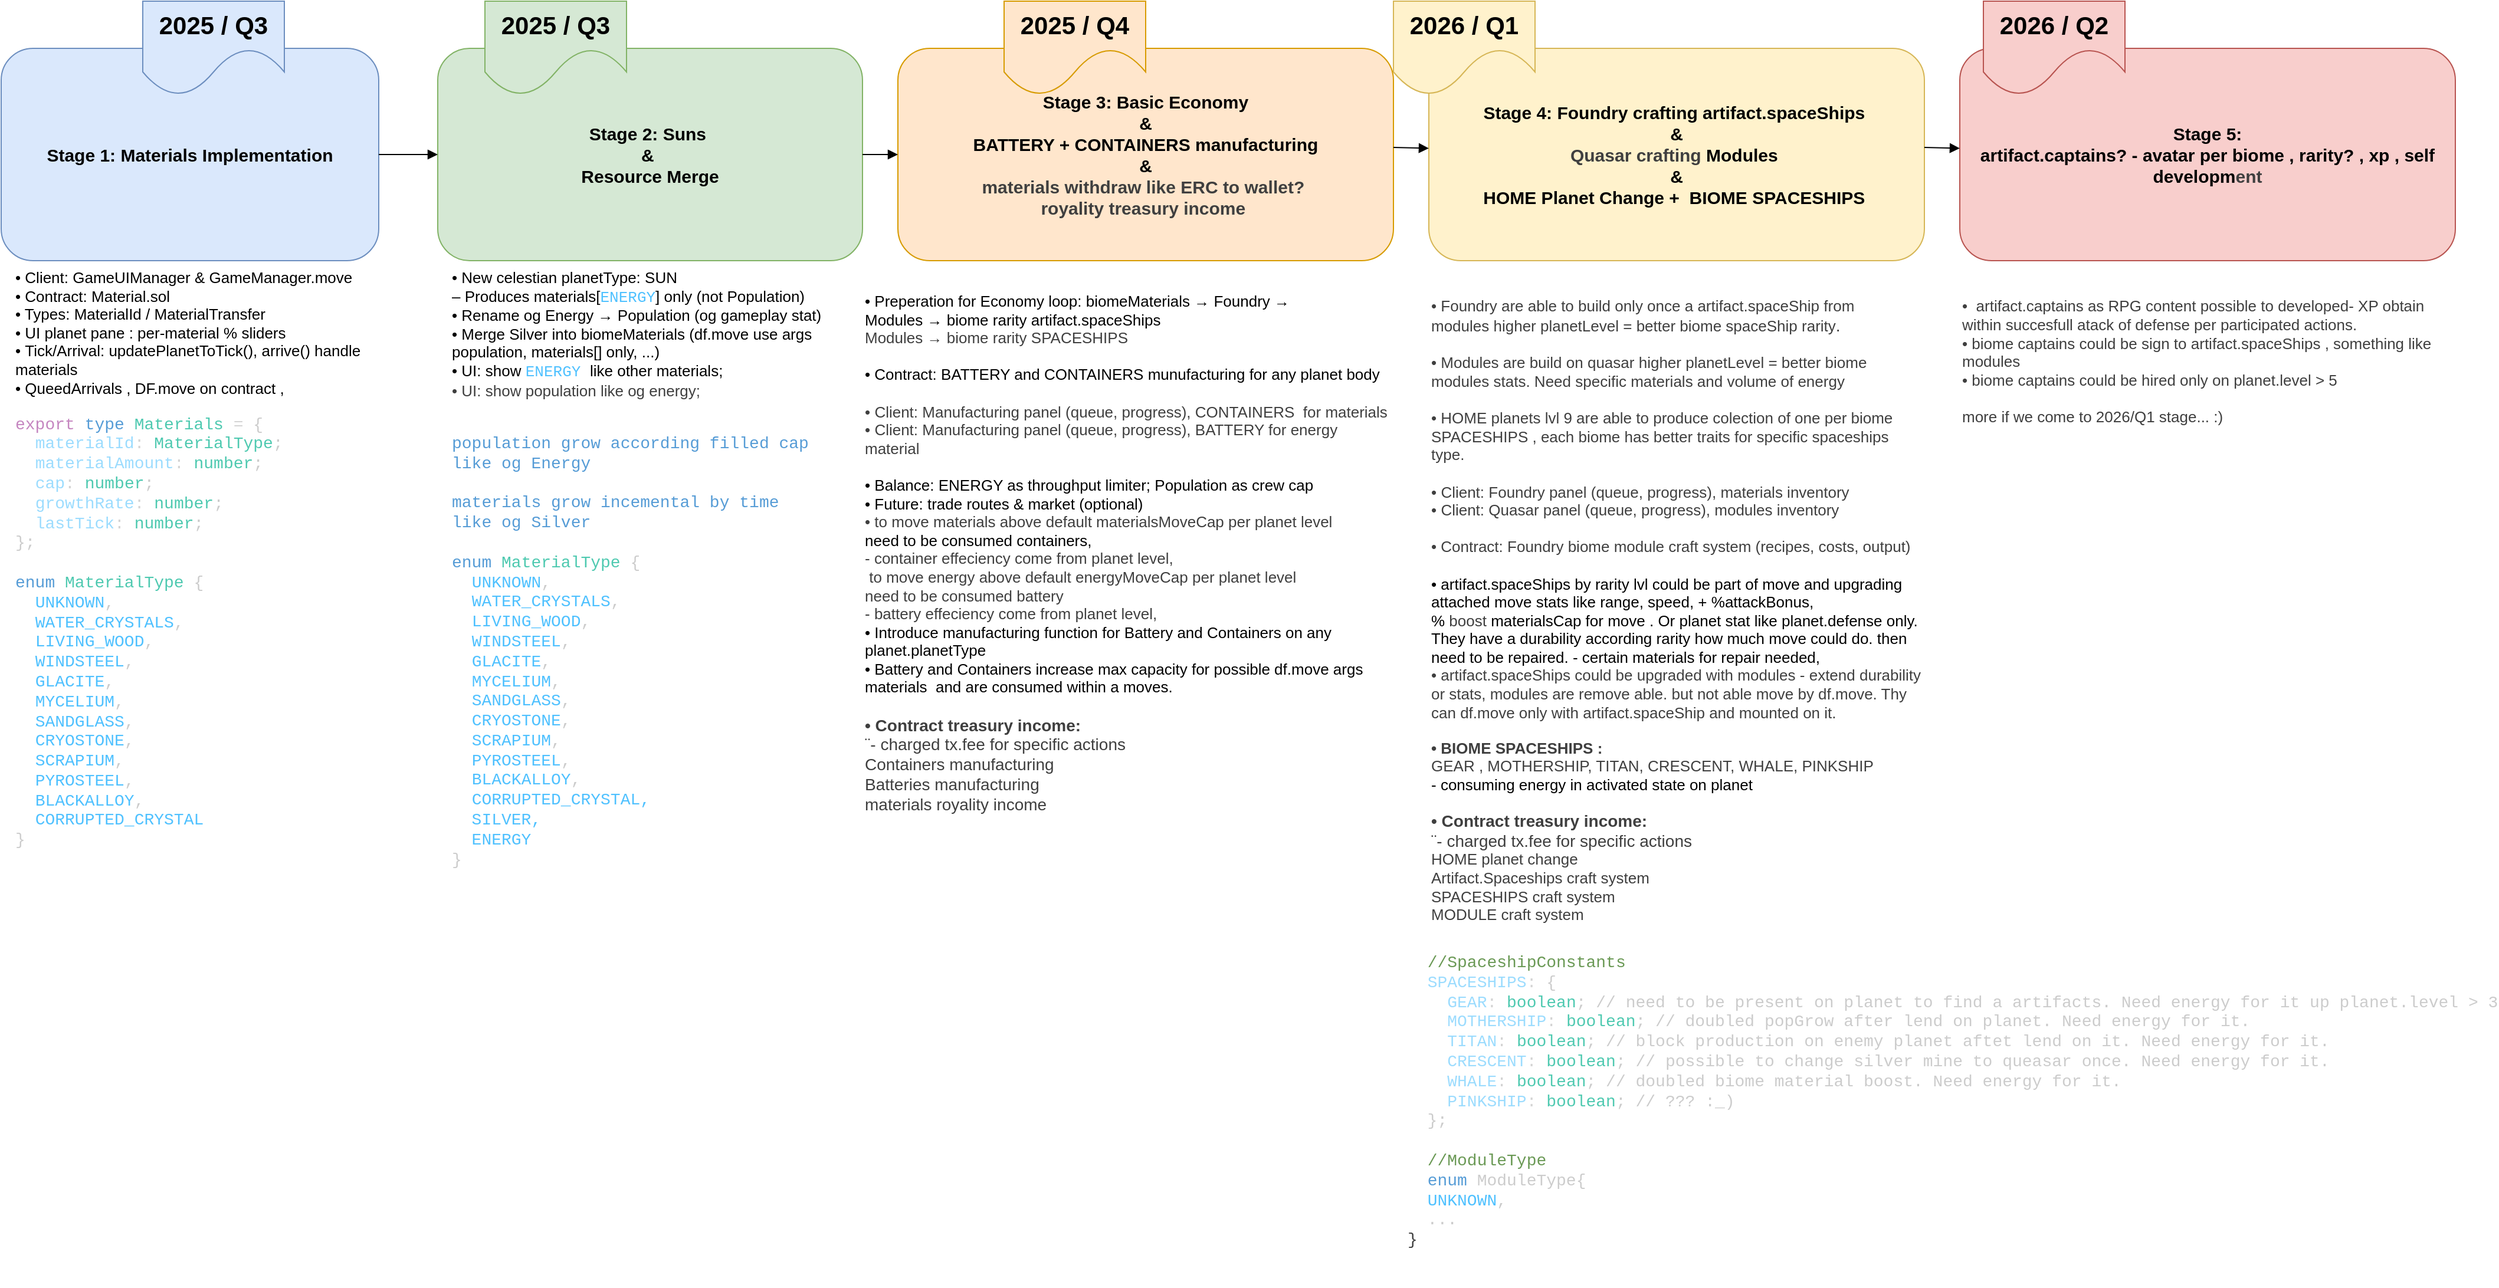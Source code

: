 <mxfile>
    <diagram id="LxYxWoW2D3r6NYAuKgCx" name="Roadmap">
        <mxGraphModel dx="1926" dy="1134" grid="1" gridSize="10" guides="1" tooltips="1" connect="1" arrows="1" fold="1" page="1" pageScale="1" pageWidth="1600" pageHeight="1100" math="0" shadow="0">
            <root>
                <mxCell id="0"/>
                <mxCell id="1" parent="0"/>
                <mxCell id="s1" value="&lt;font style=&quot;font-size: 15px;&quot;&gt;&lt;b&gt;Stage 1: Materials Implementation&lt;/b&gt;&lt;/font&gt;" style="rounded=1;whiteSpace=wrap;html=1;fillColor=#dae8fc;strokeColor=#6c8ebf;" parent="1" vertex="1">
                    <mxGeometry x="20" y="40" width="320" height="180" as="geometry"/>
                </mxCell>
                <mxCell id="s2" value="&lt;b&gt;&lt;font style=&quot;font-size: 15px;&quot;&gt;Stage 2: Suns&amp;nbsp;&lt;/font&gt;&lt;/b&gt;&lt;div&gt;&lt;b&gt;&lt;font style=&quot;font-size: 15px;&quot;&gt;&amp;amp;&amp;nbsp;&lt;/font&gt;&lt;/b&gt;&lt;div&gt;&lt;b&gt;&lt;font style=&quot;font-size: 15px;&quot;&gt;Resource Merge&lt;/font&gt;&lt;/b&gt;&lt;/div&gt;&lt;/div&gt;" style="rounded=1;whiteSpace=wrap;html=1;fillColor=#d5e8d4;strokeColor=#82b366;" parent="1" vertex="1">
                    <mxGeometry x="390" y="40" width="360" height="180" as="geometry"/>
                </mxCell>
                <mxCell id="s3" value="&lt;b&gt;&lt;font style=&quot;font-size: 15px;&quot;&gt;Stage 3: Basic Economy&lt;br&gt;&lt;/font&gt;&lt;/b&gt;&lt;div&gt;&lt;div&gt;&lt;b&gt;&lt;font style=&quot;font-size: 15px;&quot;&gt;&amp;amp;&lt;br&gt;BATTERY + CONTAINERS manufacturing&lt;/font&gt;&lt;/b&gt;&lt;/div&gt;&lt;/div&gt;&lt;div&gt;&lt;b&gt;&lt;font style=&quot;font-size: 15px;&quot;&gt;&amp;amp;&lt;/font&gt;&lt;/b&gt;&lt;/div&gt;&lt;div&gt;&lt;b style=&quot;color: rgb(63, 63, 63); scrollbar-color: rgb(226, 226, 226) rgb(251, 251, 251);&quot;&gt;&lt;font style=&quot;color: rgb(63, 63, 63); scrollbar-color: rgb(226, 226, 226) rgb(251, 251, 251); font-size: 15px;&quot;&gt;materials withdraw like ERC to wallet?&amp;nbsp;&lt;/font&gt;&lt;/b&gt;&lt;/div&gt;&lt;div&gt;&lt;b style=&quot;color: rgb(63, 63, 63); scrollbar-color: rgb(226, 226, 226) rgb(251, 251, 251);&quot;&gt;&lt;font style=&quot;color: rgb(63, 63, 63); scrollbar-color: rgb(226, 226, 226) rgb(251, 251, 251); font-size: 15px;&quot;&gt;royality treasury income&amp;nbsp;&lt;/font&gt;&lt;/b&gt;&lt;/div&gt;" style="rounded=1;whiteSpace=wrap;html=1;fillColor=#ffe6cc;strokeColor=#d79b00;" parent="1" vertex="1">
                    <mxGeometry x="780" y="40" width="420" height="180" as="geometry"/>
                </mxCell>
                <mxCell id="a1" style="endArrow=block;html=1;strokeColor=#000000;" parent="1" source="s1" target="s2" edge="1">
                    <mxGeometry relative="1" as="geometry"/>
                </mxCell>
                <mxCell id="a2" style="endArrow=block;html=1;strokeColor=#000000;" parent="1" source="s2" target="s3" edge="1">
                    <mxGeometry relative="1" as="geometry"/>
                </mxCell>
                <mxCell id="s1a" value="&lt;font style=&quot;font-size: 13px;&quot;&gt;• Client: GameUIManager &amp;amp; GameManager.move&lt;/font&gt;&lt;div&gt;&lt;font style=&quot;font-size: 13px;&quot;&gt;&lt;span style=&quot;color: rgb(0, 0, 0);&quot;&gt;• Contract: Material.sol&lt;/span&gt;&lt;font color=&quot;#000000&quot;&gt;&lt;br&gt;&lt;/font&gt;• Types: MaterialId / MaterialTransfer&lt;br&gt;• UI planet pane : per‑material % sliders&lt;br&gt;&lt;span style=&quot;color: rgb(0, 0, 0);&quot;&gt;•&lt;/span&gt;&amp;nbsp;Tick/Arrival: updatePlanetToTick(), arrive() handle materials&lt;/font&gt;&lt;div&gt;&lt;span style=&quot;color: rgb(0, 0, 0);&quot;&gt;&lt;font style=&quot;font-size: 13px;&quot;&gt;• QueedArrivals , DF.move on contract ,&amp;nbsp;&lt;/font&gt;&lt;/span&gt;&lt;font color=&quot;#000000&quot;&gt;&lt;br&gt;&lt;/font&gt;&lt;div&gt;&lt;br&gt;&lt;/div&gt;&lt;div&gt;&lt;div style=&quot;color: rgb(63, 63, 63); scrollbar-color: rgb(226, 226, 226) rgb(251, 251, 251); font-family: Consolas, &amp;quot;Courier New&amp;quot;, monospace; font-size: 14px; white-space: pre;&quot;&gt;&lt;span style=&quot;scrollbar-color: rgb(226, 226, 226) rgb(251, 251, 251); color: rgb(197, 134, 192);&quot;&gt;export&lt;/span&gt;&lt;span style=&quot;scrollbar-color: rgb(226, 226, 226) rgb(251, 251, 251); color: rgb(204, 204, 204);&quot;&gt; &lt;/span&gt;&lt;span style=&quot;scrollbar-color: rgb(226, 226, 226) rgb(251, 251, 251); color: rgb(86, 156, 214);&quot;&gt;type&lt;/span&gt;&lt;span style=&quot;scrollbar-color: rgb(226, 226, 226) rgb(251, 251, 251); color: rgb(204, 204, 204);&quot;&gt; &lt;/span&gt;&lt;span style=&quot;scrollbar-color: rgb(226, 226, 226) rgb(251, 251, 251); color: rgb(78, 201, 176);&quot;&gt;Materials&lt;/span&gt;&lt;span style=&quot;scrollbar-color: rgb(226, 226, 226) rgb(251, 251, 251); color: rgb(204, 204, 204);&quot;&gt; &lt;/span&gt;&lt;span style=&quot;scrollbar-color: rgb(226, 226, 226) rgb(251, 251, 251); color: rgb(212, 212, 212);&quot;&gt;=&lt;/span&gt;&lt;span style=&quot;scrollbar-color: rgb(226, 226, 226) rgb(251, 251, 251); color: rgb(204, 204, 204);&quot;&gt; {&lt;/span&gt;&lt;/div&gt;&lt;div style=&quot;color: rgb(63, 63, 63); scrollbar-color: rgb(226, 226, 226) rgb(251, 251, 251); font-family: Consolas, &amp;quot;Courier New&amp;quot;, monospace; font-size: 14px; white-space: pre;&quot;&gt;&lt;span style=&quot;scrollbar-color: rgb(226, 226, 226) rgb(251, 251, 251); color: rgb(204, 204, 204);&quot;&gt;&amp;nbsp; &lt;/span&gt;&lt;span style=&quot;scrollbar-color: rgb(226, 226, 226) rgb(251, 251, 251); color: rgb(156, 220, 254);&quot;&gt;materialId&lt;/span&gt;&lt;span style=&quot;scrollbar-color: rgb(226, 226, 226) rgb(251, 251, 251); color: rgb(212, 212, 212);&quot;&gt;:&lt;/span&gt;&lt;span style=&quot;scrollbar-color: rgb(226, 226, 226) rgb(251, 251, 251); color: rgb(204, 204, 204);&quot;&gt; &lt;/span&gt;&lt;span style=&quot;scrollbar-color: rgb(226, 226, 226) rgb(251, 251, 251); color: rgb(78, 201, 176);&quot;&gt;MaterialType&lt;/span&gt;&lt;span style=&quot;scrollbar-color: rgb(226, 226, 226) rgb(251, 251, 251); color: rgb(204, 204, 204);&quot;&gt;;&lt;/span&gt;&lt;/div&gt;&lt;div style=&quot;color: rgb(63, 63, 63); scrollbar-color: rgb(226, 226, 226) rgb(251, 251, 251); font-family: Consolas, &amp;quot;Courier New&amp;quot;, monospace; font-size: 14px; white-space: pre;&quot;&gt;&lt;span style=&quot;scrollbar-color: rgb(226, 226, 226) rgb(251, 251, 251); color: rgb(204, 204, 204);&quot;&gt;&amp;nbsp; &lt;/span&gt;&lt;span style=&quot;scrollbar-color: rgb(226, 226, 226) rgb(251, 251, 251); color: rgb(156, 220, 254);&quot;&gt;materialAmount&lt;/span&gt;&lt;span style=&quot;scrollbar-color: rgb(226, 226, 226) rgb(251, 251, 251); color: rgb(212, 212, 212);&quot;&gt;:&lt;/span&gt;&lt;span style=&quot;scrollbar-color: rgb(226, 226, 226) rgb(251, 251, 251); color: rgb(204, 204, 204);&quot;&gt; &lt;/span&gt;&lt;span style=&quot;scrollbar-color: rgb(226, 226, 226) rgb(251, 251, 251); color: rgb(78, 201, 176);&quot;&gt;number&lt;/span&gt;&lt;span style=&quot;scrollbar-color: rgb(226, 226, 226) rgb(251, 251, 251); color: rgb(204, 204, 204);&quot;&gt;;&lt;/span&gt;&lt;/div&gt;&lt;div style=&quot;color: rgb(63, 63, 63); scrollbar-color: rgb(226, 226, 226) rgb(251, 251, 251); font-family: Consolas, &amp;quot;Courier New&amp;quot;, monospace; font-size: 14px; white-space: pre;&quot;&gt;&lt;span style=&quot;scrollbar-color: rgb(226, 226, 226) rgb(251, 251, 251); color: rgb(204, 204, 204);&quot;&gt;&amp;nbsp; &lt;/span&gt;&lt;span style=&quot;scrollbar-color: rgb(226, 226, 226) rgb(251, 251, 251); color: rgb(156, 220, 254);&quot;&gt;cap&lt;/span&gt;&lt;span style=&quot;scrollbar-color: rgb(226, 226, 226) rgb(251, 251, 251); color: rgb(212, 212, 212);&quot;&gt;:&lt;/span&gt;&lt;span style=&quot;scrollbar-color: rgb(226, 226, 226) rgb(251, 251, 251); color: rgb(204, 204, 204);&quot;&gt; &lt;/span&gt;&lt;span style=&quot;scrollbar-color: rgb(226, 226, 226) rgb(251, 251, 251); color: rgb(78, 201, 176);&quot;&gt;number&lt;/span&gt;&lt;span style=&quot;scrollbar-color: rgb(226, 226, 226) rgb(251, 251, 251); color: rgb(204, 204, 204);&quot;&gt;;&lt;/span&gt;&lt;/div&gt;&lt;div style=&quot;color: rgb(63, 63, 63); scrollbar-color: rgb(226, 226, 226) rgb(251, 251, 251); font-family: Consolas, &amp;quot;Courier New&amp;quot;, monospace; font-size: 14px; white-space: pre;&quot;&gt;&lt;span style=&quot;scrollbar-color: rgb(226, 226, 226) rgb(251, 251, 251); color: rgb(204, 204, 204);&quot;&gt;&amp;nbsp; &lt;/span&gt;&lt;span style=&quot;scrollbar-color: rgb(226, 226, 226) rgb(251, 251, 251); color: rgb(156, 220, 254);&quot;&gt;growthRate&lt;/span&gt;&lt;span style=&quot;scrollbar-color: rgb(226, 226, 226) rgb(251, 251, 251); color: rgb(212, 212, 212);&quot;&gt;:&lt;/span&gt;&lt;span style=&quot;scrollbar-color: rgb(226, 226, 226) rgb(251, 251, 251); color: rgb(204, 204, 204);&quot;&gt; &lt;/span&gt;&lt;span style=&quot;scrollbar-color: rgb(226, 226, 226) rgb(251, 251, 251); color: rgb(78, 201, 176);&quot;&gt;number&lt;/span&gt;&lt;span style=&quot;scrollbar-color: rgb(226, 226, 226) rgb(251, 251, 251); color: rgb(204, 204, 204);&quot;&gt;;&lt;/span&gt;&lt;/div&gt;&lt;div style=&quot;color: rgb(63, 63, 63); scrollbar-color: rgb(226, 226, 226) rgb(251, 251, 251); font-family: Consolas, &amp;quot;Courier New&amp;quot;, monospace; font-size: 14px; white-space: pre;&quot;&gt;&lt;span style=&quot;scrollbar-color: rgb(226, 226, 226) rgb(251, 251, 251); color: rgb(204, 204, 204);&quot;&gt;&amp;nbsp; &lt;/span&gt;&lt;span style=&quot;scrollbar-color: rgb(226, 226, 226) rgb(251, 251, 251); color: rgb(156, 220, 254);&quot;&gt;lastTick&lt;/span&gt;&lt;span style=&quot;scrollbar-color: rgb(226, 226, 226) rgb(251, 251, 251); color: rgb(212, 212, 212);&quot;&gt;:&lt;/span&gt;&lt;span style=&quot;scrollbar-color: rgb(226, 226, 226) rgb(251, 251, 251); color: rgb(204, 204, 204);&quot;&gt; &lt;/span&gt;&lt;span style=&quot;scrollbar-color: rgb(226, 226, 226) rgb(251, 251, 251); color: rgb(78, 201, 176);&quot;&gt;number&lt;/span&gt;&lt;span style=&quot;scrollbar-color: rgb(226, 226, 226) rgb(251, 251, 251); color: rgb(204, 204, 204);&quot;&gt;;&lt;/span&gt;&lt;/div&gt;&lt;div style=&quot;color: rgb(63, 63, 63); scrollbar-color: rgb(226, 226, 226) rgb(251, 251, 251); font-family: Consolas, &amp;quot;Courier New&amp;quot;, monospace; font-size: 14px; white-space: pre;&quot;&gt;&lt;span style=&quot;scrollbar-color: rgb(226, 226, 226) rgb(251, 251, 251); color: rgb(204, 204, 204);&quot;&gt;};&lt;/span&gt;&lt;/div&gt;&lt;/div&gt;&lt;div style=&quot;color: rgb(63, 63, 63); scrollbar-color: rgb(226, 226, 226) rgb(251, 251, 251); font-family: Consolas, &amp;quot;Courier New&amp;quot;, monospace; font-size: 14px; white-space: pre;&quot;&gt;&lt;span style=&quot;scrollbar-color: rgb(226, 226, 226) rgb(251, 251, 251); color: rgb(204, 204, 204);&quot;&gt;&lt;br&gt;&lt;/span&gt;&lt;/div&gt;&lt;div style=&quot;color: rgb(63, 63, 63); scrollbar-color: rgb(226, 226, 226) rgb(251, 251, 251); font-family: Consolas, &amp;quot;Courier New&amp;quot;, monospace; font-size: 14px; white-space: pre;&quot;&gt;&lt;span style=&quot;scrollbar-color: rgb(226, 226, 226) rgb(251, 251, 251); color: rgb(204, 204, 204);&quot;&gt;&lt;div style=&quot;color: rgb(63, 63, 63); scrollbar-color: rgb(226, 226, 226) rgb(251, 251, 251);&quot;&gt;&lt;span style=&quot;scrollbar-color: rgb(226, 226, 226) rgb(251, 251, 251); color: rgb(86, 156, 214);&quot;&gt;enum&lt;/span&gt;&lt;span style=&quot;scrollbar-color: rgb(226, 226, 226) rgb(251, 251, 251); color: rgb(204, 204, 204);&quot;&gt; &lt;/span&gt;&lt;span style=&quot;scrollbar-color: rgb(226, 226, 226) rgb(251, 251, 251); color: rgb(78, 201, 176);&quot;&gt;MaterialType&lt;/span&gt;&lt;span style=&quot;scrollbar-color: rgb(226, 226, 226) rgb(251, 251, 251); color: rgb(204, 204, 204);&quot;&gt; {&lt;/span&gt;&lt;/div&gt;&lt;div style=&quot;color: rgb(63, 63, 63); scrollbar-color: rgb(226, 226, 226) rgb(251, 251, 251);&quot;&gt;&lt;span style=&quot;scrollbar-color: rgb(226, 226, 226) rgb(251, 251, 251); color: rgb(204, 204, 204);&quot;&gt;&amp;nbsp; &lt;/span&gt;&lt;span style=&quot;scrollbar-color: rgb(226, 226, 226) rgb(251, 251, 251); color: rgb(79, 193, 255);&quot;&gt;UNKNOWN&lt;/span&gt;&lt;span style=&quot;scrollbar-color: rgb(226, 226, 226) rgb(251, 251, 251); color: rgb(204, 204, 204);&quot;&gt;,&lt;/span&gt;&lt;/div&gt;&lt;div style=&quot;color: rgb(63, 63, 63); scrollbar-color: rgb(226, 226, 226) rgb(251, 251, 251);&quot;&gt;&lt;span style=&quot;scrollbar-color: rgb(226, 226, 226) rgb(251, 251, 251); color: rgb(204, 204, 204);&quot;&gt;&amp;nbsp; &lt;/span&gt;&lt;span style=&quot;scrollbar-color: rgb(226, 226, 226) rgb(251, 251, 251); color: rgb(79, 193, 255);&quot;&gt;WATER_CRYSTALS&lt;/span&gt;&lt;span style=&quot;scrollbar-color: rgb(226, 226, 226) rgb(251, 251, 251); color: rgb(204, 204, 204);&quot;&gt;,&lt;/span&gt;&lt;/div&gt;&lt;div style=&quot;color: rgb(63, 63, 63); scrollbar-color: rgb(226, 226, 226) rgb(251, 251, 251);&quot;&gt;&lt;span style=&quot;scrollbar-color: rgb(226, 226, 226) rgb(251, 251, 251); color: rgb(204, 204, 204);&quot;&gt;&amp;nbsp; &lt;/span&gt;&lt;span style=&quot;scrollbar-color: rgb(226, 226, 226) rgb(251, 251, 251); color: rgb(79, 193, 255);&quot;&gt;LIVING_WOOD&lt;/span&gt;&lt;span style=&quot;scrollbar-color: rgb(226, 226, 226) rgb(251, 251, 251); color: rgb(204, 204, 204);&quot;&gt;,&lt;/span&gt;&lt;/div&gt;&lt;div style=&quot;color: rgb(63, 63, 63); scrollbar-color: rgb(226, 226, 226) rgb(251, 251, 251);&quot;&gt;&lt;span style=&quot;scrollbar-color: rgb(226, 226, 226) rgb(251, 251, 251); color: rgb(204, 204, 204);&quot;&gt;&amp;nbsp; &lt;/span&gt;&lt;span style=&quot;scrollbar-color: rgb(226, 226, 226) rgb(251, 251, 251); color: rgb(79, 193, 255);&quot;&gt;WINDSTEEL&lt;/span&gt;&lt;span style=&quot;scrollbar-color: rgb(226, 226, 226) rgb(251, 251, 251); color: rgb(204, 204, 204);&quot;&gt;,&lt;/span&gt;&lt;/div&gt;&lt;div style=&quot;color: rgb(63, 63, 63); scrollbar-color: rgb(226, 226, 226) rgb(251, 251, 251);&quot;&gt;&lt;span style=&quot;scrollbar-color: rgb(226, 226, 226) rgb(251, 251, 251); color: rgb(204, 204, 204);&quot;&gt;&amp;nbsp; &lt;/span&gt;&lt;span style=&quot;scrollbar-color: rgb(226, 226, 226) rgb(251, 251, 251); color: rgb(79, 193, 255);&quot;&gt;GLACITE&lt;/span&gt;&lt;span style=&quot;scrollbar-color: rgb(226, 226, 226) rgb(251, 251, 251); color: rgb(204, 204, 204);&quot;&gt;,&lt;/span&gt;&lt;/div&gt;&lt;div style=&quot;color: rgb(63, 63, 63); scrollbar-color: rgb(226, 226, 226) rgb(251, 251, 251);&quot;&gt;&lt;span style=&quot;scrollbar-color: rgb(226, 226, 226) rgb(251, 251, 251); color: rgb(204, 204, 204);&quot;&gt;&amp;nbsp; &lt;/span&gt;&lt;span style=&quot;scrollbar-color: rgb(226, 226, 226) rgb(251, 251, 251); color: rgb(79, 193, 255);&quot;&gt;MYCELIUM&lt;/span&gt;&lt;span style=&quot;scrollbar-color: rgb(226, 226, 226) rgb(251, 251, 251); color: rgb(204, 204, 204);&quot;&gt;,&lt;/span&gt;&lt;/div&gt;&lt;div style=&quot;color: rgb(63, 63, 63); scrollbar-color: rgb(226, 226, 226) rgb(251, 251, 251);&quot;&gt;&lt;span style=&quot;scrollbar-color: rgb(226, 226, 226) rgb(251, 251, 251); color: rgb(204, 204, 204);&quot;&gt;&amp;nbsp; &lt;/span&gt;&lt;span style=&quot;scrollbar-color: rgb(226, 226, 226) rgb(251, 251, 251); color: rgb(79, 193, 255);&quot;&gt;SANDGLASS&lt;/span&gt;&lt;span style=&quot;scrollbar-color: rgb(226, 226, 226) rgb(251, 251, 251); color: rgb(204, 204, 204);&quot;&gt;,&lt;/span&gt;&lt;/div&gt;&lt;div style=&quot;color: rgb(63, 63, 63); scrollbar-color: rgb(226, 226, 226) rgb(251, 251, 251);&quot;&gt;&lt;span style=&quot;scrollbar-color: rgb(226, 226, 226) rgb(251, 251, 251); color: rgb(204, 204, 204);&quot;&gt;&amp;nbsp; &lt;/span&gt;&lt;span style=&quot;scrollbar-color: rgb(226, 226, 226) rgb(251, 251, 251); color: rgb(79, 193, 255);&quot;&gt;CRYOSTONE&lt;/span&gt;&lt;span style=&quot;scrollbar-color: rgb(226, 226, 226) rgb(251, 251, 251); color: rgb(204, 204, 204);&quot;&gt;,&lt;/span&gt;&lt;/div&gt;&lt;div style=&quot;color: rgb(63, 63, 63); scrollbar-color: rgb(226, 226, 226) rgb(251, 251, 251);&quot;&gt;&lt;span style=&quot;scrollbar-color: rgb(226, 226, 226) rgb(251, 251, 251); color: rgb(204, 204, 204);&quot;&gt;&amp;nbsp; &lt;/span&gt;&lt;span style=&quot;scrollbar-color: rgb(226, 226, 226) rgb(251, 251, 251); color: rgb(79, 193, 255);&quot;&gt;SCRAPIUM&lt;/span&gt;&lt;span style=&quot;scrollbar-color: rgb(226, 226, 226) rgb(251, 251, 251); color: rgb(204, 204, 204);&quot;&gt;,&lt;/span&gt;&lt;/div&gt;&lt;div style=&quot;color: rgb(63, 63, 63); scrollbar-color: rgb(226, 226, 226) rgb(251, 251, 251);&quot;&gt;&lt;span style=&quot;scrollbar-color: rgb(226, 226, 226) rgb(251, 251, 251); color: rgb(204, 204, 204);&quot;&gt;&amp;nbsp; &lt;/span&gt;&lt;span style=&quot;scrollbar-color: rgb(226, 226, 226) rgb(251, 251, 251); color: rgb(79, 193, 255);&quot;&gt;PYROSTEEL&lt;/span&gt;&lt;span style=&quot;scrollbar-color: rgb(226, 226, 226) rgb(251, 251, 251); color: rgb(204, 204, 204);&quot;&gt;,&lt;/span&gt;&lt;/div&gt;&lt;div style=&quot;color: rgb(63, 63, 63); scrollbar-color: rgb(226, 226, 226) rgb(251, 251, 251);&quot;&gt;&lt;span style=&quot;scrollbar-color: rgb(226, 226, 226) rgb(251, 251, 251); color: rgb(204, 204, 204);&quot;&gt;&amp;nbsp; &lt;/span&gt;&lt;span style=&quot;scrollbar-color: rgb(226, 226, 226) rgb(251, 251, 251); color: rgb(79, 193, 255);&quot;&gt;BLACKALLOY&lt;/span&gt;&lt;span style=&quot;scrollbar-color: rgb(226, 226, 226) rgb(251, 251, 251); color: rgb(204, 204, 204);&quot;&gt;,&lt;/span&gt;&lt;/div&gt;&lt;div style=&quot;color: rgb(63, 63, 63); scrollbar-color: rgb(226, 226, 226) rgb(251, 251, 251);&quot;&gt;&lt;span style=&quot;scrollbar-color: rgb(226, 226, 226) rgb(251, 251, 251); color: rgb(204, 204, 204);&quot;&gt;&amp;nbsp; &lt;/span&gt;&lt;span style=&quot;scrollbar-color: rgb(226, 226, 226) rgb(251, 251, 251); color: rgb(79, 193, 255);&quot;&gt;CORRUPTED_CRYSTAL&lt;/span&gt;&lt;/div&gt;&lt;div style=&quot;color: rgb(63, 63, 63); scrollbar-color: rgb(226, 226, 226) rgb(251, 251, 251);&quot;&gt;&lt;span style=&quot;scrollbar-color: rgb(226, 226, 226) rgb(251, 251, 251); color: rgb(204, 204, 204);&quot;&gt;}&lt;/span&gt;&lt;/div&gt;&lt;/span&gt;&lt;/div&gt;&lt;/div&gt;&lt;/div&gt;" style="text;strokeColor=none;fillColor=none;align=left;verticalAlign=top;whiteSpace=wrap;html=1;" parent="1" vertex="1">
                    <mxGeometry x="30" y="220" width="300" height="512" as="geometry"/>
                </mxCell>
                <mxCell id="s2a" value="&lt;font style=&quot;font-size: 13px;&quot;&gt;• New celestian planetType: SUN&lt;br&gt;  – Produces&amp;nbsp;&lt;span style=&quot;color: rgb(0, 0, 0);&quot;&gt;materials[&lt;/span&gt;&lt;span style=&quot;color: rgb(79, 193, 255); font-family: Consolas, &amp;quot;Courier New&amp;quot;, monospace; white-space: pre;&quot;&gt;ENERGY&lt;/span&gt;] only (not Population)&lt;br&gt;• Rename og Energy → Population (og gameplay stat)&lt;br&gt;• Merge Silver into biomeMaterials (df.move use args population, materials[] only, ...)&lt;br&gt;• UI: show&amp;nbsp;&lt;span style=&quot;color: rgb(79, 193, 255); font-family: Consolas, &amp;quot;Courier New&amp;quot;, monospace; white-space: pre;&quot;&gt;ENERGY &lt;/span&gt;like other materials;&amp;nbsp;&lt;/font&gt;&lt;div&gt;&lt;span style=&quot;color: rgb(63, 63, 63); font-size: 13px;&quot;&gt;• UI: show population like og energy;&amp;nbsp;&lt;/span&gt;&lt;span style=&quot;font-size: 13px;&quot;&gt;&lt;br&gt;&lt;/span&gt;&lt;div&gt;&lt;br&gt;&lt;/div&gt;&lt;div&gt;&lt;br&gt;&lt;/div&gt;&lt;div&gt;&lt;div style=&quot;scrollbar-color: rgb(226, 226, 226) rgb(251, 251, 251); font-family: Consolas, &amp;quot;Courier New&amp;quot;, monospace; font-size: 14px; white-space: pre; color: rgb(63, 63, 63);&quot;&gt;&lt;span style=&quot;scrollbar-color: rgb(226, 226, 226) rgb(251, 251, 251); color: rgb(86, 156, 214);&quot;&gt;population grow according filled cap &lt;/span&gt;&lt;/div&gt;&lt;div style=&quot;scrollbar-color: rgb(226, 226, 226) rgb(251, 251, 251); font-family: Consolas, &amp;quot;Courier New&amp;quot;, monospace; font-size: 14px; white-space: pre; color: rgb(63, 63, 63);&quot;&gt;&lt;span style=&quot;scrollbar-color: rgb(226, 226, 226) rgb(251, 251, 251); color: rgb(86, 156, 214);&quot;&gt;like og Energy&lt;/span&gt;&lt;/div&gt;&lt;div style=&quot;scrollbar-color: rgb(226, 226, 226) rgb(251, 251, 251); font-family: Consolas, &amp;quot;Courier New&amp;quot;, monospace; font-size: 14px; white-space: pre; color: rgb(63, 63, 63);&quot;&gt;&lt;span style=&quot;scrollbar-color: rgb(226, 226, 226) rgb(251, 251, 251); color: rgb(86, 156, 214);&quot;&gt;&lt;br&gt;&lt;/span&gt;&lt;/div&gt;&lt;div style=&quot;scrollbar-color: rgb(226, 226, 226) rgb(251, 251, 251); font-family: Consolas, &amp;quot;Courier New&amp;quot;, monospace; font-size: 14px; white-space: pre; color: rgb(63, 63, 63);&quot;&gt;&lt;span style=&quot;scrollbar-color: rgb(226, 226, 226) rgb(251, 251, 251); color: rgb(86, 156, 214);&quot;&gt;materials grow incemental by time &lt;/span&gt;&lt;/div&gt;&lt;div style=&quot;scrollbar-color: rgb(226, 226, 226) rgb(251, 251, 251); font-family: Consolas, &amp;quot;Courier New&amp;quot;, monospace; font-size: 14px; white-space: pre; color: rgb(63, 63, 63);&quot;&gt;&lt;span style=&quot;scrollbar-color: rgb(226, 226, 226) rgb(251, 251, 251); color: rgb(86, 156, 214);&quot;&gt;like og Silver&lt;/span&gt;&lt;/div&gt;&lt;div style=&quot;scrollbar-color: rgb(226, 226, 226) rgb(251, 251, 251); font-family: Consolas, &amp;quot;Courier New&amp;quot;, monospace; font-size: 14px; white-space: pre; color: rgb(63, 63, 63);&quot;&gt;&lt;span style=&quot;scrollbar-color: rgb(226, 226, 226) rgb(251, 251, 251); color: rgb(86, 156, 214);&quot;&gt;&lt;br&gt;&lt;/span&gt;&lt;/div&gt;&lt;div style=&quot;scrollbar-color: rgb(226, 226, 226) rgb(251, 251, 251); font-family: Consolas, &amp;quot;Courier New&amp;quot;, monospace; font-size: 14px; white-space: pre; color: rgb(63, 63, 63);&quot;&gt;&lt;span style=&quot;scrollbar-color: rgb(226, 226, 226) rgb(251, 251, 251); color: rgb(86, 156, 214);&quot;&gt;enum&lt;/span&gt;&lt;span style=&quot;scrollbar-color: rgb(226, 226, 226) rgb(251, 251, 251); color: rgb(204, 204, 204);&quot;&gt; &lt;/span&gt;&lt;span style=&quot;scrollbar-color: rgb(226, 226, 226) rgb(251, 251, 251); color: rgb(78, 201, 176);&quot;&gt;MaterialType&lt;/span&gt;&lt;span style=&quot;scrollbar-color: rgb(226, 226, 226) rgb(251, 251, 251); color: rgb(204, 204, 204);&quot;&gt; {&lt;/span&gt;&lt;/div&gt;&lt;div style=&quot;scrollbar-color: rgb(226, 226, 226) rgb(251, 251, 251); font-family: Consolas, &amp;quot;Courier New&amp;quot;, monospace; font-size: 14px; white-space: pre; color: rgb(63, 63, 63);&quot;&gt;&lt;span style=&quot;scrollbar-color: rgb(226, 226, 226) rgb(251, 251, 251); color: rgb(204, 204, 204);&quot;&gt;&amp;nbsp; &lt;/span&gt;&lt;span style=&quot;scrollbar-color: rgb(226, 226, 226) rgb(251, 251, 251); color: rgb(79, 193, 255);&quot;&gt;UNKNOWN&lt;/span&gt;&lt;span style=&quot;scrollbar-color: rgb(226, 226, 226) rgb(251, 251, 251); color: rgb(204, 204, 204);&quot;&gt;,&lt;/span&gt;&lt;/div&gt;&lt;div style=&quot;scrollbar-color: rgb(226, 226, 226) rgb(251, 251, 251); font-family: Consolas, &amp;quot;Courier New&amp;quot;, monospace; font-size: 14px; white-space: pre; color: rgb(63, 63, 63);&quot;&gt;&lt;span style=&quot;scrollbar-color: rgb(226, 226, 226) rgb(251, 251, 251); color: rgb(204, 204, 204);&quot;&gt;&amp;nbsp; &lt;/span&gt;&lt;span style=&quot;scrollbar-color: rgb(226, 226, 226) rgb(251, 251, 251); color: rgb(79, 193, 255);&quot;&gt;WATER_CRYSTALS&lt;/span&gt;&lt;span style=&quot;scrollbar-color: rgb(226, 226, 226) rgb(251, 251, 251); color: rgb(204, 204, 204);&quot;&gt;,&lt;/span&gt;&lt;/div&gt;&lt;div style=&quot;scrollbar-color: rgb(226, 226, 226) rgb(251, 251, 251); font-family: Consolas, &amp;quot;Courier New&amp;quot;, monospace; font-size: 14px; white-space: pre; color: rgb(63, 63, 63);&quot;&gt;&lt;span style=&quot;scrollbar-color: rgb(226, 226, 226) rgb(251, 251, 251); color: rgb(204, 204, 204);&quot;&gt;&amp;nbsp; &lt;/span&gt;&lt;span style=&quot;scrollbar-color: rgb(226, 226, 226) rgb(251, 251, 251); color: rgb(79, 193, 255);&quot;&gt;LIVING_WOOD&lt;/span&gt;&lt;span style=&quot;scrollbar-color: rgb(226, 226, 226) rgb(251, 251, 251); color: rgb(204, 204, 204);&quot;&gt;,&lt;/span&gt;&lt;/div&gt;&lt;div style=&quot;scrollbar-color: rgb(226, 226, 226) rgb(251, 251, 251); font-family: Consolas, &amp;quot;Courier New&amp;quot;, monospace; font-size: 14px; white-space: pre; color: rgb(63, 63, 63);&quot;&gt;&lt;span style=&quot;scrollbar-color: rgb(226, 226, 226) rgb(251, 251, 251); color: rgb(204, 204, 204);&quot;&gt;&amp;nbsp; &lt;/span&gt;&lt;span style=&quot;scrollbar-color: rgb(226, 226, 226) rgb(251, 251, 251); color: rgb(79, 193, 255);&quot;&gt;WINDSTEEL&lt;/span&gt;&lt;span style=&quot;scrollbar-color: rgb(226, 226, 226) rgb(251, 251, 251); color: rgb(204, 204, 204);&quot;&gt;,&lt;/span&gt;&lt;/div&gt;&lt;div style=&quot;scrollbar-color: rgb(226, 226, 226) rgb(251, 251, 251); font-family: Consolas, &amp;quot;Courier New&amp;quot;, monospace; font-size: 14px; white-space: pre; color: rgb(63, 63, 63);&quot;&gt;&lt;span style=&quot;scrollbar-color: rgb(226, 226, 226) rgb(251, 251, 251); color: rgb(204, 204, 204);&quot;&gt;&amp;nbsp; &lt;/span&gt;&lt;span style=&quot;scrollbar-color: rgb(226, 226, 226) rgb(251, 251, 251); color: rgb(79, 193, 255);&quot;&gt;GLACITE&lt;/span&gt;&lt;span style=&quot;scrollbar-color: rgb(226, 226, 226) rgb(251, 251, 251); color: rgb(204, 204, 204);&quot;&gt;,&lt;/span&gt;&lt;/div&gt;&lt;div style=&quot;scrollbar-color: rgb(226, 226, 226) rgb(251, 251, 251); font-family: Consolas, &amp;quot;Courier New&amp;quot;, monospace; font-size: 14px; white-space: pre; color: rgb(63, 63, 63);&quot;&gt;&lt;span style=&quot;scrollbar-color: rgb(226, 226, 226) rgb(251, 251, 251); color: rgb(204, 204, 204);&quot;&gt;&amp;nbsp; &lt;/span&gt;&lt;span style=&quot;scrollbar-color: rgb(226, 226, 226) rgb(251, 251, 251); color: rgb(79, 193, 255);&quot;&gt;MYCELIUM&lt;/span&gt;&lt;span style=&quot;scrollbar-color: rgb(226, 226, 226) rgb(251, 251, 251); color: rgb(204, 204, 204);&quot;&gt;,&lt;/span&gt;&lt;/div&gt;&lt;div style=&quot;scrollbar-color: rgb(226, 226, 226) rgb(251, 251, 251); font-family: Consolas, &amp;quot;Courier New&amp;quot;, monospace; font-size: 14px; white-space: pre; color: rgb(63, 63, 63);&quot;&gt;&lt;span style=&quot;scrollbar-color: rgb(226, 226, 226) rgb(251, 251, 251); color: rgb(204, 204, 204);&quot;&gt;&amp;nbsp; &lt;/span&gt;&lt;span style=&quot;scrollbar-color: rgb(226, 226, 226) rgb(251, 251, 251); color: rgb(79, 193, 255);&quot;&gt;SANDGLASS&lt;/span&gt;&lt;span style=&quot;scrollbar-color: rgb(226, 226, 226) rgb(251, 251, 251); color: rgb(204, 204, 204);&quot;&gt;,&lt;/span&gt;&lt;/div&gt;&lt;div style=&quot;scrollbar-color: rgb(226, 226, 226) rgb(251, 251, 251); font-family: Consolas, &amp;quot;Courier New&amp;quot;, monospace; font-size: 14px; white-space: pre; color: rgb(63, 63, 63);&quot;&gt;&lt;span style=&quot;scrollbar-color: rgb(226, 226, 226) rgb(251, 251, 251); color: rgb(204, 204, 204);&quot;&gt;&amp;nbsp; &lt;/span&gt;&lt;span style=&quot;scrollbar-color: rgb(226, 226, 226) rgb(251, 251, 251); color: rgb(79, 193, 255);&quot;&gt;CRYOSTONE&lt;/span&gt;&lt;span style=&quot;scrollbar-color: rgb(226, 226, 226) rgb(251, 251, 251); color: rgb(204, 204, 204);&quot;&gt;,&lt;/span&gt;&lt;/div&gt;&lt;div style=&quot;scrollbar-color: rgb(226, 226, 226) rgb(251, 251, 251); font-family: Consolas, &amp;quot;Courier New&amp;quot;, monospace; font-size: 14px; white-space: pre; color: rgb(63, 63, 63);&quot;&gt;&lt;span style=&quot;scrollbar-color: rgb(226, 226, 226) rgb(251, 251, 251); color: rgb(204, 204, 204);&quot;&gt;&amp;nbsp; &lt;/span&gt;&lt;span style=&quot;scrollbar-color: rgb(226, 226, 226) rgb(251, 251, 251); color: rgb(79, 193, 255);&quot;&gt;SCRAPIUM&lt;/span&gt;&lt;span style=&quot;scrollbar-color: rgb(226, 226, 226) rgb(251, 251, 251); color: rgb(204, 204, 204);&quot;&gt;,&lt;/span&gt;&lt;/div&gt;&lt;div style=&quot;scrollbar-color: rgb(226, 226, 226) rgb(251, 251, 251); font-family: Consolas, &amp;quot;Courier New&amp;quot;, monospace; font-size: 14px; white-space: pre; color: rgb(63, 63, 63);&quot;&gt;&lt;span style=&quot;scrollbar-color: rgb(226, 226, 226) rgb(251, 251, 251); color: rgb(204, 204, 204);&quot;&gt;&amp;nbsp; &lt;/span&gt;&lt;span style=&quot;scrollbar-color: rgb(226, 226, 226) rgb(251, 251, 251); color: rgb(79, 193, 255);&quot;&gt;PYROSTEEL&lt;/span&gt;&lt;span style=&quot;scrollbar-color: rgb(226, 226, 226) rgb(251, 251, 251); color: rgb(204, 204, 204);&quot;&gt;,&lt;/span&gt;&lt;/div&gt;&lt;div style=&quot;scrollbar-color: rgb(226, 226, 226) rgb(251, 251, 251); font-family: Consolas, &amp;quot;Courier New&amp;quot;, monospace; font-size: 14px; white-space: pre; color: rgb(63, 63, 63);&quot;&gt;&lt;span style=&quot;scrollbar-color: rgb(226, 226, 226) rgb(251, 251, 251); color: rgb(204, 204, 204);&quot;&gt;&amp;nbsp; &lt;/span&gt;&lt;span style=&quot;scrollbar-color: rgb(226, 226, 226) rgb(251, 251, 251); color: rgb(79, 193, 255);&quot;&gt;BLACKALLOY&lt;/span&gt;&lt;span style=&quot;scrollbar-color: rgb(226, 226, 226) rgb(251, 251, 251); color: rgb(204, 204, 204);&quot;&gt;,&lt;/span&gt;&lt;/div&gt;&lt;div style=&quot;scrollbar-color: rgb(226, 226, 226) rgb(251, 251, 251); font-family: Consolas, &amp;quot;Courier New&amp;quot;, monospace; font-size: 14px; white-space: pre; color: rgb(63, 63, 63);&quot;&gt;&lt;span style=&quot;scrollbar-color: rgb(226, 226, 226) rgb(251, 251, 251); color: rgb(204, 204, 204);&quot;&gt;&amp;nbsp; &lt;/span&gt;&lt;span style=&quot;scrollbar-color: rgb(226, 226, 226) rgb(251, 251, 251); color: rgb(79, 193, 255);&quot;&gt;CORRUPTED_CRYSTAL,&lt;/span&gt;&lt;/div&gt;&lt;div style=&quot;scrollbar-color: rgb(226, 226, 226) rgb(251, 251, 251); font-family: Consolas, &amp;quot;Courier New&amp;quot;, monospace; font-size: 14px; white-space: pre; color: rgb(63, 63, 63);&quot;&gt;&lt;span style=&quot;scrollbar-color: rgb(226, 226, 226) rgb(251, 251, 251); color: rgb(79, 193, 255);&quot;&gt;  SILVER,&lt;/span&gt;&lt;/div&gt;&lt;div style=&quot;scrollbar-color: rgb(226, 226, 226) rgb(251, 251, 251); font-family: Consolas, &amp;quot;Courier New&amp;quot;, monospace; font-size: 14px; white-space: pre; color: rgb(63, 63, 63);&quot;&gt;&lt;span style=&quot;scrollbar-color: rgb(226, 226, 226) rgb(251, 251, 251); color: rgb(79, 193, 255);&quot;&gt;  ENERGY&lt;/span&gt;&lt;/div&gt;&lt;div style=&quot;scrollbar-color: rgb(226, 226, 226) rgb(251, 251, 251); font-family: Consolas, &amp;quot;Courier New&amp;quot;, monospace; font-size: 14px; white-space: pre; color: rgb(63, 63, 63);&quot;&gt;&lt;span style=&quot;scrollbar-color: rgb(226, 226, 226) rgb(251, 251, 251); color: rgb(204, 204, 204);&quot;&gt;}&lt;/span&gt;&lt;/div&gt;&lt;/div&gt;&lt;/div&gt;" style="text;strokeColor=none;fillColor=none;align=left;verticalAlign=top;whiteSpace=wrap;html=1;" parent="1" vertex="1">
                    <mxGeometry x="400" y="220" width="340" height="440" as="geometry"/>
                </mxCell>
                <mxCell id="s3a" value="&lt;font style=&quot;font-size: 13px;&quot;&gt;• Preperation for Economy loop: biomeMaterials → Foundry →&amp;nbsp;&lt;/font&gt;&lt;div&gt;&lt;font style=&quot;font-size: 13px;&quot;&gt;Modules → biome rarity artifact.spaceShips&lt;/font&gt;&lt;div&gt;&lt;font style=&quot;font-size: 13px;&quot;&gt;&lt;span style=&quot;color: rgb(63, 63, 63);&quot;&gt;Modules →&amp;nbsp;&lt;/span&gt;&lt;span style=&quot;color: rgb(63, 63, 63);&quot;&gt;biome rarity SPACESHIPS&lt;/span&gt;&lt;/font&gt;&lt;/div&gt;&lt;div&gt;&lt;font style=&quot;font-size: 13px;&quot;&gt;&lt;br&gt;• Contract: BATTERY and CONTAINERS munufacturing for any planet body&lt;/font&gt;&lt;/div&gt;&lt;div&gt;&lt;font style=&quot;font-size: 13px;&quot;&gt;&lt;br&gt;&lt;/font&gt;&lt;/div&gt;&lt;div&gt;&lt;font style=&quot;font-size: 13px;&quot;&gt;&lt;span style=&quot;color: rgb(63, 63, 63); scrollbar-color: rgb(226, 226, 226) rgb(251, 251, 251); background-color: transparent;&quot;&gt;•&lt;/span&gt;&lt;span style=&quot;color: rgb(63, 63, 63); scrollbar-color: rgb(226, 226, 226) rgb(251, 251, 251); background-color: transparent;&quot;&gt;&amp;nbsp;&lt;/span&gt;&lt;span style=&quot;color: rgb(63, 63, 63); scrollbar-color: rgb(226, 226, 226) rgb(251, 251, 251);&quot;&gt;Client: Manufacturing panel (queue, progress),&amp;nbsp;&lt;span style=&quot;color: rgb(63, 63, 63);&quot;&gt;CONTAINERS&amp;nbsp;&amp;nbsp;&lt;/span&gt;for materials&lt;/span&gt;&lt;/font&gt;&lt;/div&gt;&lt;div&gt;&lt;font style=&quot;font-size: 13px;&quot;&gt;&lt;span style=&quot;scrollbar-color: rgb(226, 226, 226) rgb(251, 251, 251); background-color: transparent; color: rgb(63, 63, 63);&quot;&gt;•&lt;/span&gt;&lt;span style=&quot;scrollbar-color: rgb(226, 226, 226) rgb(251, 251, 251); background-color: transparent; color: rgb(63, 63, 63);&quot;&gt;&amp;nbsp;&lt;/span&gt;&lt;span style=&quot;scrollbar-color: rgb(226, 226, 226) rgb(251, 251, 251); color: rgb(63, 63, 63);&quot;&gt;Client: Manufacturing panel (queue, progress),&amp;nbsp;&lt;span style=&quot;color: rgb(63, 63, 63);&quot;&gt;BATTERY for energy material&lt;/span&gt;&lt;/span&gt;&lt;br&gt;&lt;br&gt;• Balance: ENERGY as throughput limiter; Population as crew cap&lt;br&gt;• Future: trade routes &amp;amp; market (optional)&lt;/font&gt;&lt;/div&gt;&lt;div&gt;&lt;span style=&quot;color: rgb(63, 63, 63); font-size: 13px;&quot;&gt;• to move materials above default materialsMoveCap per planet level&lt;/span&gt;&lt;/div&gt;&lt;div&gt;&lt;span style=&quot;font-size: 13px;&quot;&gt;need to be consumed containers,&lt;/span&gt;&lt;/div&gt;&lt;div&gt;&lt;span style=&quot;color: rgb(63, 63, 63); font-size: 13px; background-color: transparent;&quot;&gt;-&amp;nbsp;&lt;/span&gt;&lt;span style=&quot;color: rgb(63, 63, 63); font-size: 13px;&quot;&gt;container&amp;nbsp;&lt;/span&gt;&lt;span style=&quot;color: rgb(63, 63, 63); font-size: 13px; background-color: transparent;&quot;&gt;effeciency come from planet level,&amp;nbsp;&lt;/span&gt;&lt;span style=&quot;font-size: 13px;&quot;&gt;&amp;nbsp;&lt;/span&gt;&lt;/div&gt;&lt;div&gt;&lt;div style=&quot;color: rgb(63, 63, 63); scrollbar-color: rgb(226, 226, 226) rgb(251, 251, 251);&quot;&gt;&lt;span style=&quot;color: rgb(63, 63, 63); scrollbar-color: rgb(226, 226, 226) rgb(251, 251, 251); font-size: 13px;&quot;&gt;&amp;nbsp;to move energy above default energyMoveCap per planet level&lt;/span&gt;&lt;/div&gt;&lt;div style=&quot;color: rgb(63, 63, 63); scrollbar-color: rgb(226, 226, 226) rgb(251, 251, 251);&quot;&gt;&lt;span style=&quot;color: rgb(63, 63, 63); scrollbar-color: rgb(226, 226, 226) rgb(251, 251, 251); font-size: 13px;&quot;&gt;need to be consumed battery&amp;nbsp;&lt;/span&gt;&lt;/div&gt;&lt;div style=&quot;color: rgb(63, 63, 63); scrollbar-color: rgb(226, 226, 226) rgb(251, 251, 251);&quot;&gt;&lt;span style=&quot;color: rgb(63, 63, 63); scrollbar-color: rgb(226, 226, 226) rgb(251, 251, 251); font-size: 13px;&quot;&gt;- battery effeciency come from planet level,&amp;nbsp;&lt;/span&gt;&lt;/div&gt;&lt;div&gt;&lt;span style=&quot;color: rgb(0, 0, 0);&quot;&gt;&lt;font style=&quot;font-size: 13px;&quot;&gt;• Introduce manufacturing function for Battery and Containers on any planet.planetType&amp;nbsp;&lt;/font&gt;&lt;/span&gt;&lt;/div&gt;&lt;div&gt;&lt;span style=&quot;color: rgb(0, 0, 0);&quot;&gt;&lt;span style=&quot;color: rgb(0, 0, 0);&quot;&gt;&lt;font style=&quot;font-size: 13px;&quot;&gt;• Battery and Containers increase max capacity for possible df.move args materials&amp;nbsp; and are consumed within a moves.&lt;/font&gt;&lt;/span&gt;&lt;/span&gt;&lt;/div&gt;&lt;/div&gt;&lt;div&gt;&lt;span style=&quot;color: rgb(0, 0, 0);&quot;&gt;&lt;span style=&quot;color: rgb(0, 0, 0);&quot;&gt;&lt;font style=&quot;font-size: 13px;&quot;&gt;&lt;br&gt;&lt;/font&gt;&lt;/span&gt;&lt;/span&gt;&lt;/div&gt;&lt;div&gt;&lt;span style=&quot;color: rgb(0, 0, 0);&quot;&gt;&lt;span style=&quot;color: rgb(0, 0, 0);&quot;&gt;&lt;font style=&quot;&quot;&gt;&lt;div style=&quot;font-size: 12px; color: rgb(63, 63, 63); scrollbar-color: rgb(226, 226, 226) rgb(251, 251, 251);&quot;&gt;&lt;span style=&quot;scrollbar-color: rgb(226, 226, 226) rgb(251, 251, 251); background-color: transparent; color: rgb(63, 63, 63);&quot;&gt;&lt;span style=&quot;scrollbar-color: rgb(226, 226, 226) rgb(251, 251, 251); color: rgb(63, 63, 63);&quot;&gt;&lt;font style=&quot;color: rgb(63, 63, 63); scrollbar-color: rgb(226, 226, 226) rgb(251, 251, 251); font-size: 14px;&quot;&gt;&lt;b style=&quot;color: rgb(63, 63, 63); scrollbar-color: rgb(226, 226, 226) rgb(251, 251, 251);&quot;&gt;• Contract treasury income:&lt;/b&gt;&lt;/font&gt;&lt;/span&gt;&lt;/span&gt;&lt;/div&gt;&lt;div style=&quot;font-size: 12px; color: rgb(63, 63, 63); scrollbar-color: rgb(226, 226, 226) rgb(251, 251, 251);&quot;&gt;&lt;span style=&quot;scrollbar-color: rgb(226, 226, 226) rgb(251, 251, 251); background-color: transparent; color: rgb(63, 63, 63);&quot;&gt;&lt;span style=&quot;scrollbar-color: rgb(226, 226, 226) rgb(251, 251, 251); color: rgb(63, 63, 63);&quot;&gt;&lt;font style=&quot;color: rgb(63, 63, 63); scrollbar-color: rgb(226, 226, 226) rgb(251, 251, 251); font-size: 14px;&quot;&gt;¨- charged tx.fee for specific actions&lt;/font&gt;&lt;/span&gt;&lt;/span&gt;&lt;/div&gt;&lt;div style=&quot;font-size: 12px; color: rgb(63, 63, 63); scrollbar-color: rgb(226, 226, 226) rgb(251, 251, 251);&quot;&gt;&lt;span style=&quot;scrollbar-color: rgb(226, 226, 226) rgb(251, 251, 251); background-color: transparent; color: rgb(63, 63, 63);&quot;&gt;&lt;span style=&quot;scrollbar-color: rgb(226, 226, 226) rgb(251, 251, 251); color: rgb(63, 63, 63);&quot;&gt;&lt;font style=&quot;color: rgb(63, 63, 63); scrollbar-color: rgb(226, 226, 226) rgb(251, 251, 251); font-size: 14px;&quot;&gt;Containers manufacturing&amp;nbsp;&lt;/font&gt;&lt;/span&gt;&lt;/span&gt;&lt;/div&gt;&lt;div style=&quot;font-size: 12px; color: rgb(63, 63, 63); scrollbar-color: rgb(226, 226, 226) rgb(251, 251, 251);&quot;&gt;&lt;span style=&quot;scrollbar-color: rgb(226, 226, 226) rgb(251, 251, 251); background-color: transparent; color: rgb(63, 63, 63);&quot;&gt;&lt;span style=&quot;scrollbar-color: rgb(226, 226, 226) rgb(251, 251, 251); color: rgb(63, 63, 63);&quot;&gt;&lt;font style=&quot;color: rgb(63, 63, 63); scrollbar-color: rgb(226, 226, 226) rgb(251, 251, 251); font-size: 14px;&quot;&gt;Batteries manufacturing&lt;/font&gt;&lt;/span&gt;&lt;/span&gt;&lt;/div&gt;&lt;div style=&quot;color: rgb(63, 63, 63); scrollbar-color: rgb(226, 226, 226) rgb(251, 251, 251);&quot;&gt;&lt;span style=&quot;font-size: 14px;&quot;&gt;materials royality income&amp;nbsp;&lt;/span&gt;&lt;/div&gt;&lt;/font&gt;&lt;/span&gt;&lt;/span&gt;&lt;/div&gt;&lt;/div&gt;" style="text;strokeColor=none;fillColor=none;align=left;verticalAlign=top;whiteSpace=wrap;html=1;" parent="1" vertex="1">
                    <mxGeometry x="750" y="240" width="450" height="570" as="geometry"/>
                </mxCell>
                <mxCell id="3" value="&lt;b&gt;&lt;font style=&quot;font-size: 15px;&quot;&gt;Stage 4: Foundry crafting artifact.spaceShips&amp;nbsp;&lt;/font&gt;&lt;/b&gt;&lt;div&gt;&lt;b&gt;&lt;font style=&quot;font-size: 15px;&quot;&gt;&amp;amp;&lt;br&gt;&lt;/font&gt;&lt;/b&gt;&lt;div&gt;&lt;b style=&quot;background-color: transparent; color: rgb(63, 63, 63); scrollbar-color: rgb(226, 226, 226) rgb(251, 251, 251);&quot;&gt;&lt;font style=&quot;color: rgb(63, 63, 63); scrollbar-color: rgb(226, 226, 226) rgb(251, 251, 251); font-size: 15px;&quot;&gt;Quasar crafting&lt;/font&gt;&lt;/b&gt;&lt;b&gt;&lt;font style=&quot;font-size: 15px;&quot;&gt;&amp;nbsp;Modules&amp;nbsp;&lt;/font&gt;&lt;/b&gt;&lt;/div&gt;&lt;div&gt;&lt;span style=&quot;font-size: 15px;&quot;&gt;&lt;b&gt;&amp;amp;&lt;br&gt;&lt;/b&gt;&lt;/span&gt;&lt;div&gt;&lt;span style=&quot;font-size: 15px;&quot;&gt;&lt;b&gt;HOME Planet Change +&amp;nbsp; BIOME SPACESHIPS&amp;nbsp;&lt;/b&gt;&lt;/span&gt;&lt;/div&gt;&lt;/div&gt;&lt;/div&gt;" style="rounded=1;whiteSpace=wrap;html=1;fillColor=#fff2cc;strokeColor=#d6b656;" vertex="1" parent="1">
                    <mxGeometry x="1230" y="40" width="420" height="180" as="geometry"/>
                </mxCell>
                <mxCell id="4" style="endArrow=block;html=1;strokeColor=#000000;" edge="1" parent="1" target="3">
                    <mxGeometry relative="1" as="geometry">
                        <mxPoint x="1200" y="124" as="sourcePoint"/>
                    </mxGeometry>
                </mxCell>
                <mxCell id="6" value="&lt;div style=&quot;color: rgb(63, 63, 63); scrollbar-color: rgb(226, 226, 226) rgb(251, 251, 251); font-family: Consolas, &amp;quot;Courier New&amp;quot;, monospace; font-size: 14px; white-space: pre;&quot;&gt;&lt;span style=&quot;scrollbar-color: rgb(226, 226, 226) rgb(251, 251, 251); color: rgb(204, 204, 204);&quot;&gt;&amp;nbsp; &lt;/span&gt;&lt;span style=&quot;scrollbar-color: rgb(226, 226, 226) rgb(251, 251, 251); color: rgb(106, 153, 85);&quot;&gt;//SpaceshipConstants&lt;/span&gt;&lt;/div&gt;&lt;div style=&quot;color: rgb(63, 63, 63); scrollbar-color: rgb(226, 226, 226) rgb(251, 251, 251); font-family: Consolas, &amp;quot;Courier New&amp;quot;, monospace; font-size: 14px; white-space: pre;&quot;&gt;&lt;span style=&quot;scrollbar-color: rgb(226, 226, 226) rgb(251, 251, 251); color: rgb(204, 204, 204);&quot;&gt;&amp;nbsp; &lt;/span&gt;&lt;span style=&quot;scrollbar-color: rgb(226, 226, 226) rgb(251, 251, 251); color: rgb(156, 220, 254);&quot;&gt;SPACESHIPS&lt;/span&gt;&lt;span style=&quot;scrollbar-color: rgb(226, 226, 226) rgb(251, 251, 251); color: rgb(212, 212, 212);&quot;&gt;:&lt;/span&gt;&lt;span style=&quot;scrollbar-color: rgb(226, 226, 226) rgb(251, 251, 251); color: rgb(204, 204, 204);&quot;&gt; {&lt;/span&gt;&lt;/div&gt;&lt;div style=&quot;color: rgb(63, 63, 63); scrollbar-color: rgb(226, 226, 226) rgb(251, 251, 251); font-family: Consolas, &amp;quot;Courier New&amp;quot;, monospace; font-size: 14px; white-space: pre;&quot;&gt;&lt;span style=&quot;scrollbar-color: rgb(226, 226, 226) rgb(251, 251, 251); color: rgb(204, 204, 204);&quot;&gt;&amp;nbsp; &amp;nbsp; &lt;/span&gt;&lt;span style=&quot;scrollbar-color: rgb(226, 226, 226) rgb(251, 251, 251); color: rgb(156, 220, 254);&quot;&gt;GEAR&lt;/span&gt;&lt;span style=&quot;scrollbar-color: rgb(226, 226, 226) rgb(251, 251, 251); color: rgb(212, 212, 212);&quot;&gt;:&lt;/span&gt;&lt;span style=&quot;scrollbar-color: rgb(226, 226, 226) rgb(251, 251, 251); color: rgb(204, 204, 204);&quot;&gt; &lt;/span&gt;&lt;span style=&quot;scrollbar-color: rgb(226, 226, 226) rgb(251, 251, 251); color: rgb(78, 201, 176);&quot;&gt;boolean&lt;/span&gt;&lt;span style=&quot;scrollbar-color: rgb(226, 226, 226) rgb(251, 251, 251); color: rgb(204, 204, 204);&quot;&gt;; // need to be present on planet to find a artifacts. &lt;/span&gt;&lt;span style=&quot;color: rgb(204, 204, 204); background-color: transparent;&quot;&gt;Need energy for it up planet.level &amp;gt; 3&lt;/span&gt;&lt;/div&gt;&lt;div style=&quot;color: rgb(63, 63, 63); scrollbar-color: rgb(226, 226, 226) rgb(251, 251, 251); font-family: Consolas, &amp;quot;Courier New&amp;quot;, monospace; font-size: 14px; white-space: pre;&quot;&gt;&lt;span style=&quot;scrollbar-color: rgb(226, 226, 226) rgb(251, 251, 251); color: rgb(204, 204, 204);&quot;&gt;&amp;nbsp; &amp;nbsp; &lt;/span&gt;&lt;span style=&quot;scrollbar-color: rgb(226, 226, 226) rgb(251, 251, 251); color: rgb(156, 220, 254);&quot;&gt;MOTHERSHIP&lt;/span&gt;&lt;span style=&quot;scrollbar-color: rgb(226, 226, 226) rgb(251, 251, 251); color: rgb(212, 212, 212);&quot;&gt;:&lt;/span&gt;&lt;span style=&quot;scrollbar-color: rgb(226, 226, 226) rgb(251, 251, 251); color: rgb(204, 204, 204);&quot;&gt; &lt;/span&gt;&lt;span style=&quot;scrollbar-color: rgb(226, 226, 226) rgb(251, 251, 251); color: rgb(78, 201, 176);&quot;&gt;boolean&lt;/span&gt;&lt;span style=&quot;scrollbar-color: rgb(226, 226, 226) rgb(251, 251, 251); color: rgb(204, 204, 204);&quot;&gt;; // doubled popGrow after lend on planet. &lt;/span&gt;&lt;span style=&quot;color: rgb(204, 204, 204); background-color: transparent;&quot;&gt;Need energy for it.&lt;/span&gt;&lt;/div&gt;&lt;div style=&quot;color: rgb(63, 63, 63); scrollbar-color: rgb(226, 226, 226) rgb(251, 251, 251); font-family: Consolas, &amp;quot;Courier New&amp;quot;, monospace; font-size: 14px; white-space: pre;&quot;&gt;&lt;span style=&quot;scrollbar-color: rgb(226, 226, 226) rgb(251, 251, 251); color: rgb(204, 204, 204);&quot;&gt;&amp;nbsp; &amp;nbsp; &lt;/span&gt;&lt;span style=&quot;scrollbar-color: rgb(226, 226, 226) rgb(251, 251, 251); color: rgb(156, 220, 254);&quot;&gt;TITAN&lt;/span&gt;&lt;span style=&quot;scrollbar-color: rgb(226, 226, 226) rgb(251, 251, 251); color: rgb(212, 212, 212);&quot;&gt;:&lt;/span&gt;&lt;span style=&quot;scrollbar-color: rgb(226, 226, 226) rgb(251, 251, 251); color: rgb(204, 204, 204);&quot;&gt; &lt;/span&gt;&lt;span style=&quot;scrollbar-color: rgb(226, 226, 226) rgb(251, 251, 251); color: rgb(78, 201, 176);&quot;&gt;boolean&lt;/span&gt;&lt;span style=&quot;scrollbar-color: rgb(226, 226, 226) rgb(251, 251, 251); color: rgb(204, 204, 204);&quot;&gt;; // block production on enemy planet aftet lend on it. &lt;/span&gt;&lt;span style=&quot;color: rgb(204, 204, 204); background-color: transparent;&quot;&gt;Need energy for it.&lt;/span&gt;&lt;/div&gt;&lt;div style=&quot;color: rgb(63, 63, 63); scrollbar-color: rgb(226, 226, 226) rgb(251, 251, 251); font-family: Consolas, &amp;quot;Courier New&amp;quot;, monospace; font-size: 14px; white-space: pre;&quot;&gt;&lt;span style=&quot;scrollbar-color: rgb(226, 226, 226) rgb(251, 251, 251); color: rgb(204, 204, 204);&quot;&gt;&amp;nbsp; &amp;nbsp; &lt;/span&gt;&lt;span style=&quot;scrollbar-color: rgb(226, 226, 226) rgb(251, 251, 251); color: rgb(156, 220, 254);&quot;&gt;CRESCENT&lt;/span&gt;&lt;span style=&quot;scrollbar-color: rgb(226, 226, 226) rgb(251, 251, 251); color: rgb(212, 212, 212);&quot;&gt;:&lt;/span&gt;&lt;span style=&quot;scrollbar-color: rgb(226, 226, 226) rgb(251, 251, 251); color: rgb(204, 204, 204);&quot;&gt; &lt;/span&gt;&lt;span style=&quot;scrollbar-color: rgb(226, 226, 226) rgb(251, 251, 251); color: rgb(78, 201, 176);&quot;&gt;boolean&lt;/span&gt;&lt;span style=&quot;scrollbar-color: rgb(226, 226, 226) rgb(251, 251, 251); color: rgb(204, 204, 204);&quot;&gt;; // possible to change silver mine to queasar once. Need energy for it.&lt;/span&gt;&lt;/div&gt;&lt;div style=&quot;color: rgb(63, 63, 63); scrollbar-color: rgb(226, 226, 226) rgb(251, 251, 251); font-family: Consolas, &amp;quot;Courier New&amp;quot;, monospace; font-size: 14px; white-space: pre;&quot;&gt;&lt;span style=&quot;scrollbar-color: rgb(226, 226, 226) rgb(251, 251, 251); color: rgb(204, 204, 204);&quot;&gt;&amp;nbsp; &amp;nbsp; &lt;/span&gt;&lt;span style=&quot;scrollbar-color: rgb(226, 226, 226) rgb(251, 251, 251); color: rgb(156, 220, 254);&quot;&gt;WHALE&lt;/span&gt;&lt;span style=&quot;scrollbar-color: rgb(226, 226, 226) rgb(251, 251, 251); color: rgb(212, 212, 212);&quot;&gt;:&lt;/span&gt;&lt;span style=&quot;scrollbar-color: rgb(226, 226, 226) rgb(251, 251, 251); color: rgb(204, 204, 204);&quot;&gt; &lt;/span&gt;&lt;span style=&quot;scrollbar-color: rgb(226, 226, 226) rgb(251, 251, 251); color: rgb(78, 201, 176);&quot;&gt;boolean&lt;/span&gt;&lt;span style=&quot;scrollbar-color: rgb(226, 226, 226) rgb(251, 251, 251); color: rgb(204, 204, 204);&quot;&gt;; // doubled biome material boost. Need energy for it.&lt;/span&gt;&lt;/div&gt;&lt;div style=&quot;color: rgb(63, 63, 63); scrollbar-color: rgb(226, 226, 226) rgb(251, 251, 251); font-family: Consolas, &amp;quot;Courier New&amp;quot;, monospace; font-size: 14px; white-space: pre;&quot;&gt;&lt;span style=&quot;scrollbar-color: rgb(226, 226, 226) rgb(251, 251, 251); color: rgb(204, 204, 204);&quot;&gt;&amp;nbsp; &amp;nbsp; &lt;/span&gt;&lt;span style=&quot;scrollbar-color: rgb(226, 226, 226) rgb(251, 251, 251); color: rgb(156, 220, 254);&quot;&gt;PINKSHIP&lt;/span&gt;&lt;span style=&quot;scrollbar-color: rgb(226, 226, 226) rgb(251, 251, 251); color: rgb(212, 212, 212);&quot;&gt;:&lt;/span&gt;&lt;span style=&quot;scrollbar-color: rgb(226, 226, 226) rgb(251, 251, 251); color: rgb(204, 204, 204);&quot;&gt; &lt;/span&gt;&lt;span style=&quot;scrollbar-color: rgb(226, 226, 226) rgb(251, 251, 251); color: rgb(78, 201, 176);&quot;&gt;boolean&lt;/span&gt;&lt;span style=&quot;scrollbar-color: rgb(226, 226, 226) rgb(251, 251, 251); color: rgb(204, 204, 204);&quot;&gt;; // ??? :_)&lt;/span&gt;&lt;/div&gt;&lt;div style=&quot;color: rgb(63, 63, 63); scrollbar-color: rgb(226, 226, 226) rgb(251, 251, 251); font-family: Consolas, &amp;quot;Courier New&amp;quot;, monospace; font-size: 14px; white-space: pre;&quot;&gt;&lt;span style=&quot;scrollbar-color: rgb(226, 226, 226) rgb(251, 251, 251); color: rgb(204, 204, 204);&quot;&gt;&amp;nbsp; };&lt;/span&gt;&lt;/div&gt;&lt;div style=&quot;color: rgb(63, 63, 63); scrollbar-color: rgb(226, 226, 226) rgb(251, 251, 251); font-family: Consolas, &amp;quot;Courier New&amp;quot;, monospace; font-size: 14px; white-space: pre;&quot;&gt;&lt;span style=&quot;scrollbar-color: rgb(226, 226, 226) rgb(251, 251, 251); color: rgb(204, 204, 204);&quot;&gt;&lt;br&gt;&lt;/span&gt;&lt;/div&gt;&lt;div style=&quot;color: rgb(63, 63, 63); scrollbar-color: rgb(226, 226, 226) rgb(251, 251, 251); font-family: Consolas, &amp;quot;Courier New&amp;quot;, monospace; font-size: 14px; white-space: pre;&quot;&gt;&lt;span style=&quot;scrollbar-color: rgb(226, 226, 226) rgb(251, 251, 251); color: rgb(204, 204, 204);&quot;&gt;&lt;div style=&quot;scrollbar-color: rgb(226, 226, 226) rgb(251, 251, 251); color: rgb(63, 63, 63);&quot;&gt;&lt;span style=&quot;scrollbar-color: rgb(226, 226, 226) rgb(251, 251, 251); color: rgb(204, 204, 204);&quot;&gt;&amp;nbsp; &lt;/span&gt;&lt;span style=&quot;scrollbar-color: rgb(226, 226, 226) rgb(251, 251, 251); color: rgb(106, 153, 85);&quot;&gt;//ModuleType&lt;/span&gt;&lt;/div&gt;&lt;div style=&quot;scrollbar-color: rgb(226, 226, 226) rgb(251, 251, 251); color: rgb(63, 63, 63);&quot;&gt;&lt;span style=&quot;scrollbar-color: rgb(226, 226, 226) rgb(251, 251, 251); color: rgb(204, 204, 204);&quot;&gt;&amp;nbsp; &lt;/span&gt;&lt;span style=&quot;color: rgb(86, 156, 214); background-color: transparent; scrollbar-color: rgb(226, 226, 226) rgb(251, 251, 251);&quot;&gt;enum&lt;/span&gt;&lt;span style=&quot;color: rgb(204, 204, 204); background-color: transparent; scrollbar-color: rgb(226, 226, 226) rgb(251, 251, 251);&quot;&gt; ModuleType&lt;/span&gt;&lt;span style=&quot;color: rgb(204, 204, 204); background-color: transparent; scrollbar-color: rgb(226, 226, 226) rgb(251, 251, 251);&quot;&gt;{&lt;/span&gt;&lt;/div&gt;&lt;/span&gt;&lt;div style=&quot;scrollbar-color: rgb(226, 226, 226) rgb(251, 251, 251); color: rgb(63, 63, 63);&quot;&gt;&lt;span style=&quot;scrollbar-color: rgb(226, 226, 226) rgb(251, 251, 251); color: rgb(204, 204, 204);&quot;&gt;&amp;nbsp; &lt;/span&gt;&lt;span style=&quot;scrollbar-color: rgb(226, 226, 226) rgb(251, 251, 251); color: rgb(79, 193, 255);&quot;&gt;UNKNOWN&lt;/span&gt;&lt;span style=&quot;scrollbar-color: rgb(226, 226, 226) rgb(251, 251, 251); color: rgb(204, 204, 204);&quot;&gt;,&lt;/span&gt;&lt;/div&gt;&lt;div style=&quot;scrollbar-color: rgb(226, 226, 226) rgb(251, 251, 251); color: rgb(63, 63, 63);&quot;&gt;&lt;span style=&quot;scrollbar-color: rgb(226, 226, 226) rgb(251, 251, 251); color: rgb(204, 204, 204);&quot;&gt;  ...&lt;br&gt;&lt;/span&gt;&lt;/div&gt;&lt;div style=&quot;scrollbar-color: rgb(226, 226, 226) rgb(251, 251, 251); color: rgb(63, 63, 63);&quot;&gt;&lt;span style=&quot;background-color: transparent;&quot;&gt;}&lt;/span&gt;&lt;/div&gt;&lt;/div&gt;" style="text;strokeColor=none;fillColor=none;align=left;verticalAlign=top;whiteSpace=wrap;html=1;" vertex="1" parent="1">
                    <mxGeometry x="1210" y="800" width="400" height="290" as="geometry"/>
                </mxCell>
                <mxCell id="7" value="&lt;div&gt;&lt;br&gt;&lt;/div&gt;&lt;div&gt;&lt;font style=&quot;&quot;&gt;&lt;font style=&quot;font-size: 13px;&quot;&gt;&lt;span style=&quot;color: rgb(63, 63, 63); scrollbar-color: rgb(226, 226, 226) rgb(251, 251, 251); text-align: center;&quot;&gt;&lt;font style=&quot;color: rgb(63, 63, 63); scrollbar-color: rgb(226, 226, 226) rgb(251, 251, 251);&quot;&gt;&lt;span style=&quot;color: rgb(63, 63, 63); background-color: transparent; text-align: left;&quot;&gt;•&amp;nbsp;&lt;/span&gt;Foundry are able to build only once a artifact.spaceShip from modules&amp;nbsp;&lt;/font&gt;&lt;/span&gt;&lt;span style=&quot;scrollbar-color: rgb(226, 226, 226) rgb(251, 251, 251); text-align: center; color: rgb(63, 63, 63);&quot;&gt;&lt;font style=&quot;scrollbar-color: rgb(226, 226, 226) rgb(251, 251, 251); color: rgb(63, 63, 63);&quot;&gt;higher planetLevel = better biome spaceShip rarity&lt;/font&gt;&lt;/span&gt;&lt;/font&gt;&lt;span style=&quot;font-size: 14px; color: rgb(63, 63, 63); scrollbar-color: rgb(226, 226, 226) rgb(251, 251, 251); text-align: center;&quot;&gt;&lt;font style=&quot;color: rgb(63, 63, 63); scrollbar-color: rgb(226, 226, 226) rgb(251, 251, 251);&quot;&gt;.&lt;/font&gt;&lt;/span&gt;&lt;/font&gt;&lt;/div&gt;&lt;div&gt;&lt;font style=&quot;font-size: 13px;&quot;&gt;&lt;br&gt;&lt;/font&gt;&lt;/div&gt;&lt;div&gt;&lt;font style=&quot;&quot;&gt;&lt;span style=&quot;color: rgb(63, 63, 63); scrollbar-color: rgb(226, 226, 226) rgb(251, 251, 251); text-align: center;&quot;&gt;&lt;font style=&quot;color: rgb(63, 63, 63); scrollbar-color: rgb(226, 226, 226) rgb(251, 251, 251); font-size: 13px;&quot;&gt;&lt;span style=&quot;color: rgb(63, 63, 63); background-color: transparent; text-align: left;&quot;&gt;•&amp;nbsp;&lt;/span&gt;Modules are build on quasar&amp;nbsp;&lt;span style=&quot;color: rgb(63, 63, 63);&quot;&gt;higher&amp;nbsp;&lt;/span&gt;planetLevel = better biome modules stats. Need specific materials and volume of energy&lt;/font&gt;&lt;/span&gt;&lt;/font&gt;&lt;/div&gt;&lt;div&gt;&lt;font style=&quot;&quot;&gt;&lt;span style=&quot;color: rgb(63, 63, 63); scrollbar-color: rgb(226, 226, 226) rgb(251, 251, 251); text-align: center;&quot;&gt;&lt;font style=&quot;color: rgb(63, 63, 63); scrollbar-color: rgb(226, 226, 226) rgb(251, 251, 251); font-size: 13px;&quot;&gt;&lt;br&gt;&lt;/font&gt;&lt;/span&gt;&lt;/font&gt;&lt;/div&gt;&lt;div&gt;&lt;font style=&quot;&quot;&gt;&lt;span style=&quot;color: rgb(63, 63, 63); scrollbar-color: rgb(226, 226, 226) rgb(251, 251, 251); text-align: center;&quot;&gt;&lt;font style=&quot;color: rgb(63, 63, 63); scrollbar-color: rgb(226, 226, 226) rgb(251, 251, 251); font-size: 13px;&quot;&gt;&lt;span style=&quot;color: rgb(63, 63, 63); scrollbar-color: rgb(226, 226, 226) rgb(251, 251, 251);&quot;&gt;&lt;span style=&quot;color: rgb(63, 63, 63); background-color: transparent; text-align: left;&quot;&gt;•&amp;nbsp;&lt;/span&gt;HOME planets lvl 9 are able to produce colection of one per biome SPACESHIPS , each biome has better traits for specific spaceships type.&amp;nbsp;&lt;/span&gt;&lt;/font&gt;&lt;/span&gt;&lt;/font&gt;&lt;/div&gt;&lt;div&gt;&lt;font style=&quot;font-size: 13px;&quot;&gt;&lt;br&gt;&lt;/font&gt;&lt;/div&gt;&lt;font style=&quot;font-size: 13px;&quot;&gt;&lt;div&gt;&lt;font style=&quot;font-size: 13px;&quot;&gt;&lt;span style=&quot;color: rgb(63, 63, 63); background-color: transparent;&quot;&gt;•&lt;/span&gt;&lt;span style=&quot;color: rgb(63, 63, 63); background-color: transparent;&quot;&gt;&amp;nbsp;&lt;/span&gt;&lt;span style=&quot;color: rgb(63, 63, 63);&quot;&gt;Client: Foundry panel (queue, progress), materials inventory&lt;/span&gt;&lt;/font&gt;&lt;/div&gt;&lt;div&gt;&lt;font style=&quot;font-size: 13px;&quot;&gt;&lt;span style=&quot;scrollbar-color: rgb(226, 226, 226) rgb(251, 251, 251); background-color: transparent; color: rgb(63, 63, 63);&quot;&gt;•&lt;/span&gt;&lt;span style=&quot;scrollbar-color: rgb(226, 226, 226) rgb(251, 251, 251); background-color: transparent; color: rgb(63, 63, 63);&quot;&gt;&amp;nbsp;&lt;/span&gt;&lt;span style=&quot;scrollbar-color: rgb(226, 226, 226) rgb(251, 251, 251); color: rgb(63, 63, 63);&quot;&gt;Client: Quasar panel (queue, progress), modules inventory&lt;/span&gt;&lt;/font&gt;&lt;/div&gt;&lt;div&gt;&lt;font style=&quot;font-size: 13px;&quot;&gt;&lt;span style=&quot;scrollbar-color: rgb(226, 226, 226) rgb(251, 251, 251); color: rgb(63, 63, 63);&quot;&gt;&lt;br&gt;&lt;/span&gt;&lt;/font&gt;&lt;/div&gt;&lt;div&gt;&lt;font style=&quot;font-size: 13px;&quot;&gt;&lt;span style=&quot;scrollbar-color: rgb(226, 226, 226) rgb(251, 251, 251); color: rgb(63, 63, 63);&quot;&gt;&lt;span style=&quot;color: rgb(63, 63, 63);&quot;&gt;• Contract: Foundry biome module craft system (recipes, costs, output)&lt;/span&gt;&lt;/span&gt;&lt;/font&gt;&lt;/div&gt;&lt;div&gt;&lt;font style=&quot;font-size: 13px;&quot;&gt;&lt;span style=&quot;scrollbar-color: rgb(226, 226, 226) rgb(251, 251, 251); color: rgb(63, 63, 63);&quot;&gt;&lt;span style=&quot;color: rgb(63, 63, 63);&quot;&gt;&lt;br&gt;&lt;/span&gt;&lt;/span&gt;&lt;/font&gt;&lt;/div&gt;• artifact.spaceShips by rarity lvl could be part of move and upgrading attached move stats like range, speed, + %attackBonus, %&amp;nbsp;&lt;span style=&quot;color: rgb(63, 63, 63);&quot;&gt;boost&lt;/span&gt;&amp;nbsp;materialsCap for move . Or planet stat like planet.defense only. They have a durability according rarity how much move could do. then need to be repaired. - certain materials for repair needed,&lt;/font&gt;&lt;div&gt;&lt;span style=&quot;color: rgb(63, 63, 63); font-size: 13px;&quot;&gt;• artifact.spaceShips could be upgraded with modules - extend durability or stats, modules are remove able. but not able move by df.move. Thy can df.move only with&amp;nbsp;&lt;/span&gt;&lt;span style=&quot;color: rgb(63, 63, 63); font-size: 13px; background-color: transparent;&quot;&gt;artifact.spaceShip and mounted on it.&lt;/span&gt;&lt;/div&gt;&lt;div&gt;&lt;br&gt;&lt;/div&gt;&lt;div&gt;&lt;span style=&quot;color: rgb(63, 63, 63); font-size: 13px; background-color: transparent;&quot;&gt;&lt;span style=&quot;color: rgb(63, 63, 63);&quot;&gt;&lt;b&gt;• BIOME SPACESHIPS :&lt;/b&gt;&lt;/span&gt;&lt;/span&gt;&lt;/div&gt;&lt;div&gt;&lt;span style=&quot;color: rgb(63, 63, 63); font-size: 13px; background-color: transparent;&quot;&gt;&lt;span style=&quot;color: rgb(63, 63, 63);&quot;&gt;GEAR , MOTHERSHIP, TITAN, CRESCENT, WHALE, PINKSHIP&lt;/span&gt;&lt;/span&gt;&lt;/div&gt;&lt;div&gt;&lt;font style=&quot;font-size: 13px;&quot;&gt;- consuming energy in activated state on planet&lt;/font&gt;&lt;/div&gt;&lt;div&gt;&lt;br&gt;&lt;/div&gt;&lt;div&gt;&lt;span style=&quot;color: rgb(63, 63, 63); background-color: transparent;&quot;&gt;&lt;span style=&quot;color: rgb(63, 63, 63);&quot;&gt;&lt;font style=&quot;font-size: 14px;&quot;&gt;&lt;b&gt;• Contract treasury income:&lt;/b&gt;&lt;/font&gt;&lt;/span&gt;&lt;/span&gt;&lt;/div&gt;&lt;div&gt;&lt;span style=&quot;color: rgb(63, 63, 63); background-color: transparent;&quot;&gt;&lt;span style=&quot;color: rgb(63, 63, 63);&quot;&gt;&lt;font style=&quot;font-size: 14px;&quot;&gt;¨- charged tx.fee for specific actions&lt;/font&gt;&lt;/span&gt;&lt;/span&gt;&lt;/div&gt;&lt;div&gt;&lt;span style=&quot;color: rgb(63, 63, 63); background-color: transparent;&quot;&gt;&lt;span style=&quot;color: rgb(63, 63, 63);&quot;&gt;&lt;span style=&quot;color: rgb(63, 63, 63); scrollbar-color: rgb(226, 226, 226) rgb(251, 251, 251); text-align: center;&quot;&gt;&lt;font style=&quot;font-size: 13px;&quot;&gt;HOME planet change&lt;/font&gt;&lt;/span&gt;&lt;/span&gt;&lt;/span&gt;&lt;/div&gt;&lt;div&gt;&lt;span style=&quot;color: rgb(63, 63, 63); background-color: transparent;&quot;&gt;&lt;span style=&quot;color: rgb(63, 63, 63);&quot;&gt;&lt;span style=&quot;color: rgb(63, 63, 63); scrollbar-color: rgb(226, 226, 226) rgb(251, 251, 251); text-align: center;&quot;&gt;&lt;font style=&quot;font-size: 13px;&quot;&gt;Artifact.Spaceships craft system&lt;/font&gt;&lt;/span&gt;&lt;/span&gt;&lt;/span&gt;&lt;/div&gt;&lt;div&gt;&lt;font style=&quot;font-size: 13px;&quot;&gt;&lt;span style=&quot;color: rgb(63, 63, 63); background-color: transparent;&quot;&gt;&lt;span style=&quot;color: rgb(63, 63, 63);&quot;&gt;&lt;span style=&quot;color: rgb(63, 63, 63); scrollbar-color: rgb(226, 226, 226) rgb(251, 251, 251); text-align: center;&quot;&gt;SPACESHIPS craft&amp;nbsp;&lt;/span&gt;&lt;/span&gt;&lt;/span&gt;&lt;span style=&quot;color: rgb(63, 63, 63); text-align: center; background-color: transparent;&quot;&gt;system&lt;/span&gt;&lt;/font&gt;&lt;/div&gt;&lt;div&gt;&lt;font style=&quot;font-size: 13px;&quot;&gt;&lt;span style=&quot;color: rgb(63, 63, 63); background-color: transparent;&quot;&gt;&lt;span style=&quot;color: rgb(63, 63, 63);&quot;&gt;&lt;span style=&quot;color: rgb(63, 63, 63); scrollbar-color: rgb(226, 226, 226) rgb(251, 251, 251); text-align: center;&quot;&gt;MODULE craft&amp;nbsp;&lt;/span&gt;&lt;/span&gt;&lt;/span&gt;&lt;span style=&quot;color: rgb(63, 63, 63); text-align: center; background-color: transparent;&quot;&gt;system&lt;/span&gt;&lt;/font&gt;&lt;/div&gt;&lt;div&gt;&lt;font style=&quot;font-size: 13px;&quot;&gt;&lt;span style=&quot;color: rgb(63, 63, 63); text-align: center; background-color: transparent;&quot;&gt;&lt;br&gt;&lt;/span&gt;&lt;/font&gt;&lt;/div&gt;&lt;div&gt;&lt;font style=&quot;font-size: 13px;&quot;&gt;&lt;span style=&quot;color: rgb(63, 63, 63); text-align: center; background-color: transparent;&quot;&gt;&lt;br&gt;&lt;/span&gt;&lt;/font&gt;&lt;/div&gt;" style="text;strokeColor=none;fillColor=none;align=left;verticalAlign=top;whiteSpace=wrap;html=1;" vertex="1" parent="1">
                    <mxGeometry x="1230" y="230" width="420" height="610" as="geometry"/>
                </mxCell>
                <mxCell id="8" value="&lt;b&gt;&lt;font style=&quot;font-size: 15px;&quot;&gt;Stage 5:&lt;br&gt;artifact.captains? - avatar per biome , rarity? , xp , self developm&lt;/font&gt;&lt;/b&gt;&lt;b style=&quot;color: rgb(63, 63, 63); background-color: transparent;&quot;&gt;&lt;font style=&quot;font-size: 15px;&quot;&gt;ent&lt;/font&gt;&lt;/b&gt;" style="rounded=1;whiteSpace=wrap;html=1;fillColor=#f8cecc;strokeColor=#b85450;" vertex="1" parent="1">
                    <mxGeometry x="1680" y="40" width="420" height="180" as="geometry"/>
                </mxCell>
                <mxCell id="9" style="endArrow=block;html=1;strokeColor=#000000;" edge="1" parent="1" target="8">
                    <mxGeometry relative="1" as="geometry">
                        <mxPoint x="1650" y="124" as="sourcePoint"/>
                    </mxGeometry>
                </mxCell>
                <mxCell id="11" value="2025 / Q3" style="shape=document;whiteSpace=wrap;html=1;boundedLbl=1;size=0.5;fontSize=21;fontStyle=1;fillColor=#d5e8d4;strokeColor=#82b366;" vertex="1" parent="1">
                    <mxGeometry x="430" width="120" height="80" as="geometry"/>
                </mxCell>
                <mxCell id="12" value="2025 / Q3" style="shape=document;whiteSpace=wrap;html=1;boundedLbl=1;size=0.5;fontSize=21;fontStyle=1;fillColor=#dae8fc;strokeColor=#6c8ebf;" vertex="1" parent="1">
                    <mxGeometry x="140" width="120" height="80" as="geometry"/>
                </mxCell>
                <mxCell id="13" value="2026 / Q1" style="shape=document;whiteSpace=wrap;html=1;boundedLbl=1;size=0.5;fontSize=21;fontStyle=1;fillColor=#fff2cc;strokeColor=#d6b656;" vertex="1" parent="1">
                    <mxGeometry x="1200" width="120" height="80" as="geometry"/>
                </mxCell>
                <mxCell id="14" value="2025 / Q4" style="shape=document;whiteSpace=wrap;html=1;boundedLbl=1;size=0.5;fontSize=21;fontStyle=1;fillColor=#ffe6cc;strokeColor=#d79b00;" vertex="1" parent="1">
                    <mxGeometry x="870" width="120" height="80" as="geometry"/>
                </mxCell>
                <mxCell id="15" value="2026 / Q2" style="shape=document;whiteSpace=wrap;html=1;boundedLbl=1;size=0.5;fontSize=21;fontStyle=1;fillColor=#f8cecc;strokeColor=#b85450;" vertex="1" parent="1">
                    <mxGeometry x="1700" width="120" height="80" as="geometry"/>
                </mxCell>
                <mxCell id="16" value="&lt;div&gt;&lt;br&gt;&lt;/div&gt;&lt;div&gt;&lt;font style=&quot;font-size: 13px;&quot;&gt;&lt;span style=&quot;color: rgb(63, 63, 63); scrollbar-color: rgb(226, 226, 226) rgb(251, 251, 251); text-align: center;&quot;&gt;&lt;font style=&quot;color: rgb(63, 63, 63); scrollbar-color: rgb(226, 226, 226) rgb(251, 251, 251);&quot;&gt;&lt;span style=&quot;color: rgb(63, 63, 63); background-color: transparent; text-align: left;&quot;&gt;•&amp;nbsp;&amp;nbsp;&lt;/span&gt;artifact.captains&amp;nbsp;&lt;/font&gt;&lt;/span&gt;&lt;span style=&quot;scrollbar-color: rgb(226, 226, 226) rgb(251, 251, 251); text-align: center; color: rgb(63, 63, 63);&quot;&gt;&lt;font style=&quot;scrollbar-color: rgb(226, 226, 226) rgb(251, 251, 251); color: rgb(63, 63, 63);&quot;&gt;as RPG content possible to developed- XP obtain within succesfull atack of defense per participated actions.&lt;/font&gt;&lt;/span&gt;&lt;/font&gt;&lt;/div&gt;&lt;div&gt;&lt;font style=&quot;font-size: 13px;&quot;&gt;&lt;span style=&quot;scrollbar-color: rgb(226, 226, 226) rgb(251, 251, 251); text-align: center; color: rgb(63, 63, 63);&quot;&gt;&lt;font style=&quot;scrollbar-color: rgb(226, 226, 226) rgb(251, 251, 251); color: rgb(63, 63, 63);&quot;&gt;&lt;span style=&quot;color: rgb(63, 63, 63); text-align: left;&quot;&gt;• biome captains could be sign to artifact.spaceShips , something like modules&lt;/span&gt;&lt;/font&gt;&lt;/span&gt;&lt;/font&gt;&lt;/div&gt;&lt;div&gt;&lt;font style=&quot;font-size: 13px;&quot;&gt;&lt;span style=&quot;scrollbar-color: rgb(226, 226, 226) rgb(251, 251, 251); text-align: center; color: rgb(63, 63, 63);&quot;&gt;&lt;font style=&quot;scrollbar-color: rgb(226, 226, 226) rgb(251, 251, 251); color: rgb(63, 63, 63);&quot;&gt;&lt;span style=&quot;color: rgb(63, 63, 63); text-align: left;&quot;&gt;•&amp;nbsp;&lt;/span&gt;&lt;/font&gt;&lt;/span&gt;&lt;/font&gt;&lt;span style=&quot;color: rgb(63, 63, 63); font-size: 13px; background-color: transparent;&quot;&gt;biome&lt;/span&gt;&lt;span style=&quot;color: rgb(63, 63, 63); font-size: 13px; background-color: transparent;&quot;&gt;&amp;nbsp;&lt;/span&gt;&lt;span style=&quot;color: rgb(63, 63, 63); font-size: 13px; background-color: transparent;&quot;&gt;captains could be hired only on planet.level &amp;gt; 5&lt;/span&gt;&lt;/div&gt;&lt;div&gt;&lt;font style=&quot;font-size: 13px;&quot;&gt;&lt;span style=&quot;scrollbar-color: rgb(226, 226, 226) rgb(251, 251, 251); text-align: center; color: rgb(63, 63, 63);&quot;&gt;&lt;font style=&quot;scrollbar-color: rgb(226, 226, 226) rgb(251, 251, 251); color: rgb(63, 63, 63);&quot;&gt;&lt;br&gt;&lt;/font&gt;&lt;/span&gt;&lt;/font&gt;&lt;/div&gt;&lt;div&gt;&lt;font style=&quot;font-size: 13px;&quot;&gt;&lt;span style=&quot;scrollbar-color: rgb(226, 226, 226) rgb(251, 251, 251); text-align: center; color: rgb(63, 63, 63);&quot;&gt;&lt;font style=&quot;scrollbar-color: rgb(226, 226, 226) rgb(251, 251, 251); color: rgb(63, 63, 63);&quot;&gt;more if we come to 2026/Q1 stage... :)&amp;nbsp;&lt;/font&gt;&lt;/span&gt;&lt;/font&gt;&lt;/div&gt;&lt;div&gt;&lt;font style=&quot;font-size: 13px;&quot;&gt;&lt;span style=&quot;color: rgb(63, 63, 63); text-align: center; background-color: transparent;&quot;&gt;&lt;br&gt;&lt;/span&gt;&lt;/font&gt;&lt;/div&gt;&lt;div&gt;&lt;font style=&quot;font-size: 13px;&quot;&gt;&lt;span style=&quot;color: rgb(63, 63, 63); text-align: center; background-color: transparent;&quot;&gt;&lt;br&gt;&lt;/span&gt;&lt;/font&gt;&lt;/div&gt;" style="text;strokeColor=none;fillColor=none;align=left;verticalAlign=top;whiteSpace=wrap;html=1;" vertex="1" parent="1">
                    <mxGeometry x="1680" y="230" width="420" height="610" as="geometry"/>
                </mxCell>
            </root>
        </mxGraphModel>
    </diagram>
</mxfile>
